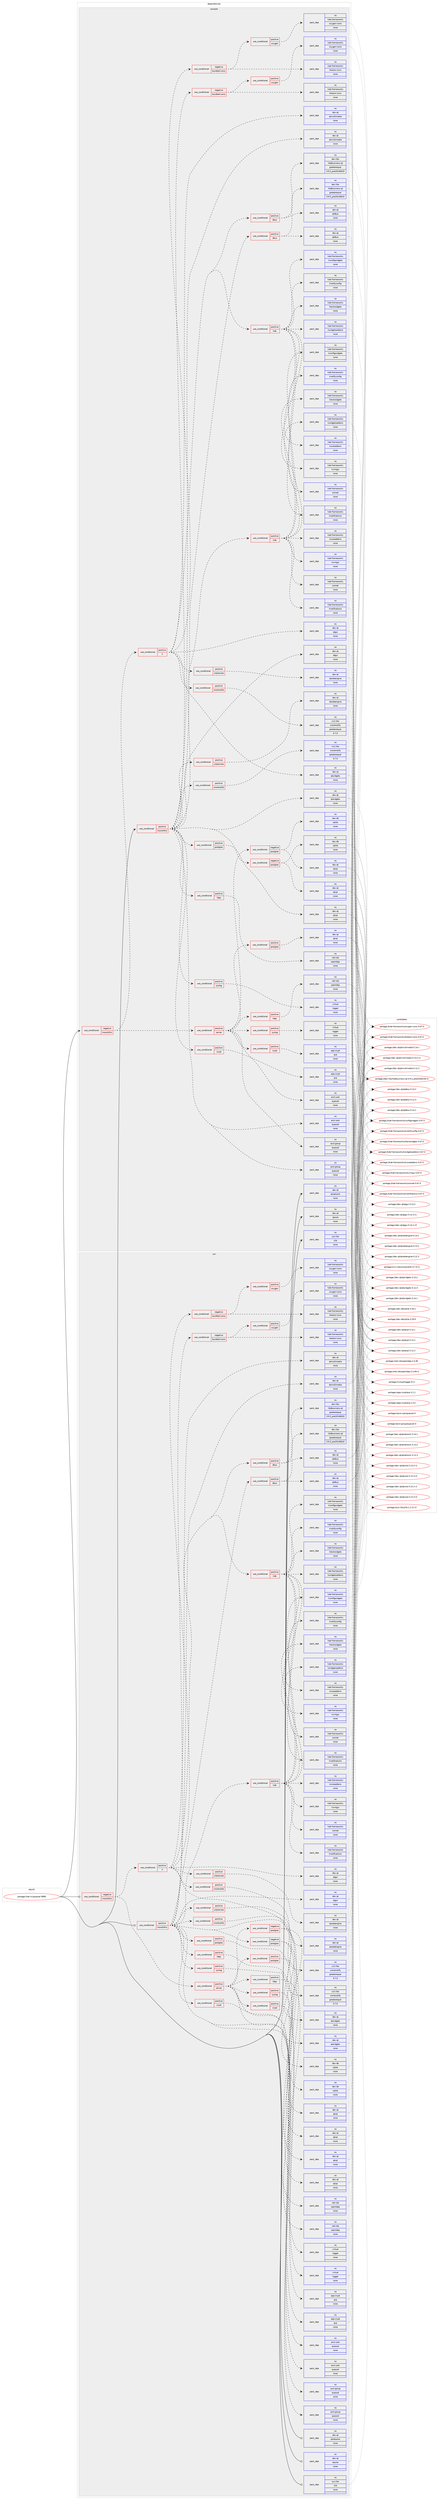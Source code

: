 digraph prolog {

# *************
# Graph options
# *************

newrank=true;
concentrate=true;
compound=true;
graph [rankdir=LR,fontname=Helvetica,fontsize=10,ranksep=1.5];#, ranksep=2.5, nodesep=0.2];
edge  [arrowhead=vee];
node  [fontname=Helvetica,fontsize=10];

# **********
# The ebuild
# **********

subgraph cluster_leftcol {
color=gray;
rank=same;
label=<<i>ebuild</i>>;
id [label="portage://net-irc/quassel-9999", color=red, width=4, href="../net-irc/quassel-9999.svg"];
}

# ****************
# The dependencies
# ****************

subgraph cluster_midcol {
color=gray;
label=<<i>dependencies</i>>;
subgraph cluster_compile {
fillcolor="#eeeeee";
style=filled;
label=<<i>compile</i>>;
subgraph cond12273 {
dependency61282 [label=<<TABLE BORDER="0" CELLBORDER="1" CELLSPACING="0" CELLPADDING="4"><TR><TD ROWSPAN="3" CELLPADDING="10">use_conditional</TD></TR><TR><TD>negative</TD></TR><TR><TD>monolithic</TD></TR></TABLE>>, shape=none, color=red];
subgraph cond12274 {
dependency61283 [label=<<TABLE BORDER="0" CELLBORDER="1" CELLSPACING="0" CELLPADDING="4"><TR><TD ROWSPAN="3" CELLPADDING="10">use_conditional</TD></TR><TR><TD>positive</TD></TR><TR><TD>server</TD></TR></TABLE>>, shape=none, color=red];
subgraph pack47805 {
dependency61284 [label=<<TABLE BORDER="0" CELLBORDER="1" CELLSPACING="0" CELLPADDING="4" WIDTH="220"><TR><TD ROWSPAN="6" CELLPADDING="30">pack_dep</TD></TR><TR><TD WIDTH="110">no</TD></TR><TR><TD>acct-group</TD></TR><TR><TD>quassel</TD></TR><TR><TD>none</TD></TR><TR><TD></TD></TR></TABLE>>, shape=none, color=blue];
}
dependency61283:e -> dependency61284:w [weight=20,style="dashed",arrowhead="vee"];
subgraph pack47806 {
dependency61285 [label=<<TABLE BORDER="0" CELLBORDER="1" CELLSPACING="0" CELLPADDING="4" WIDTH="220"><TR><TD ROWSPAN="6" CELLPADDING="30">pack_dep</TD></TR><TR><TD WIDTH="110">no</TD></TR><TR><TD>acct-user</TD></TR><TR><TD>quassel</TD></TR><TR><TD>none</TD></TR><TR><TD></TD></TR></TABLE>>, shape=none, color=blue];
}
dependency61283:e -> dependency61285:w [weight=20,style="dashed",arrowhead="vee"];
subgraph cond12275 {
dependency61286 [label=<<TABLE BORDER="0" CELLBORDER="1" CELLSPACING="0" CELLPADDING="4"><TR><TD ROWSPAN="3" CELLPADDING="10">use_conditional</TD></TR><TR><TD>positive</TD></TR><TR><TD>crypt</TD></TR></TABLE>>, shape=none, color=red];
subgraph pack47807 {
dependency61287 [label=<<TABLE BORDER="0" CELLBORDER="1" CELLSPACING="0" CELLPADDING="4" WIDTH="220"><TR><TD ROWSPAN="6" CELLPADDING="30">pack_dep</TD></TR><TR><TD WIDTH="110">no</TD></TR><TR><TD>app-crypt</TD></TR><TR><TD>qca</TD></TR><TR><TD>none</TD></TR><TR><TD></TD></TR></TABLE>>, shape=none, color=blue];
}
dependency61286:e -> dependency61287:w [weight=20,style="dashed",arrowhead="vee"];
}
dependency61283:e -> dependency61286:w [weight=20,style="dashed",arrowhead="vee"];
subgraph cond12276 {
dependency61288 [label=<<TABLE BORDER="0" CELLBORDER="1" CELLSPACING="0" CELLPADDING="4"><TR><TD ROWSPAN="3" CELLPADDING="10">use_conditional</TD></TR><TR><TD>positive</TD></TR><TR><TD>ldap</TD></TR></TABLE>>, shape=none, color=red];
subgraph pack47808 {
dependency61289 [label=<<TABLE BORDER="0" CELLBORDER="1" CELLSPACING="0" CELLPADDING="4" WIDTH="220"><TR><TD ROWSPAN="6" CELLPADDING="30">pack_dep</TD></TR><TR><TD WIDTH="110">no</TD></TR><TR><TD>net-nds</TD></TR><TR><TD>openldap</TD></TR><TR><TD>none</TD></TR><TR><TD></TD></TR></TABLE>>, shape=none, color=blue];
}
dependency61288:e -> dependency61289:w [weight=20,style="dashed",arrowhead="vee"];
}
dependency61283:e -> dependency61288:w [weight=20,style="dashed",arrowhead="vee"];
subgraph cond12277 {
dependency61290 [label=<<TABLE BORDER="0" CELLBORDER="1" CELLSPACING="0" CELLPADDING="4"><TR><TD ROWSPAN="3" CELLPADDING="10">use_conditional</TD></TR><TR><TD>positive</TD></TR><TR><TD>postgres</TD></TR></TABLE>>, shape=none, color=red];
subgraph pack47809 {
dependency61291 [label=<<TABLE BORDER="0" CELLBORDER="1" CELLSPACING="0" CELLPADDING="4" WIDTH="220"><TR><TD ROWSPAN="6" CELLPADDING="30">pack_dep</TD></TR><TR><TD WIDTH="110">no</TD></TR><TR><TD>dev-qt</TD></TR><TR><TD>qtsql</TD></TR><TR><TD>none</TD></TR><TR><TD></TD></TR></TABLE>>, shape=none, color=blue];
}
dependency61290:e -> dependency61291:w [weight=20,style="dashed",arrowhead="vee"];
}
dependency61283:e -> dependency61290:w [weight=20,style="dashed",arrowhead="vee"];
subgraph cond12278 {
dependency61292 [label=<<TABLE BORDER="0" CELLBORDER="1" CELLSPACING="0" CELLPADDING="4"><TR><TD ROWSPAN="3" CELLPADDING="10">use_conditional</TD></TR><TR><TD>negative</TD></TR><TR><TD>postgres</TD></TR></TABLE>>, shape=none, color=red];
subgraph pack47810 {
dependency61293 [label=<<TABLE BORDER="0" CELLBORDER="1" CELLSPACING="0" CELLPADDING="4" WIDTH="220"><TR><TD ROWSPAN="6" CELLPADDING="30">pack_dep</TD></TR><TR><TD WIDTH="110">no</TD></TR><TR><TD>dev-qt</TD></TR><TR><TD>qtsql</TD></TR><TR><TD>none</TD></TR><TR><TD></TD></TR></TABLE>>, shape=none, color=blue];
}
dependency61292:e -> dependency61293:w [weight=20,style="dashed",arrowhead="vee"];
subgraph pack47811 {
dependency61294 [label=<<TABLE BORDER="0" CELLBORDER="1" CELLSPACING="0" CELLPADDING="4" WIDTH="220"><TR><TD ROWSPAN="6" CELLPADDING="30">pack_dep</TD></TR><TR><TD WIDTH="110">no</TD></TR><TR><TD>dev-db</TD></TR><TR><TD>sqlite</TD></TR><TR><TD>none</TD></TR><TR><TD></TD></TR></TABLE>>, shape=none, color=blue];
}
dependency61292:e -> dependency61294:w [weight=20,style="dashed",arrowhead="vee"];
}
dependency61283:e -> dependency61292:w [weight=20,style="dashed",arrowhead="vee"];
subgraph cond12279 {
dependency61295 [label=<<TABLE BORDER="0" CELLBORDER="1" CELLSPACING="0" CELLPADDING="4"><TR><TD ROWSPAN="3" CELLPADDING="10">use_conditional</TD></TR><TR><TD>positive</TD></TR><TR><TD>syslog</TD></TR></TABLE>>, shape=none, color=red];
subgraph pack47812 {
dependency61296 [label=<<TABLE BORDER="0" CELLBORDER="1" CELLSPACING="0" CELLPADDING="4" WIDTH="220"><TR><TD ROWSPAN="6" CELLPADDING="30">pack_dep</TD></TR><TR><TD WIDTH="110">no</TD></TR><TR><TD>virtual</TD></TR><TR><TD>logger</TD></TR><TR><TD>none</TD></TR><TR><TD></TD></TR></TABLE>>, shape=none, color=blue];
}
dependency61295:e -> dependency61296:w [weight=20,style="dashed",arrowhead="vee"];
}
dependency61283:e -> dependency61295:w [weight=20,style="dashed",arrowhead="vee"];
}
dependency61282:e -> dependency61283:w [weight=20,style="dashed",arrowhead="vee"];
subgraph cond12280 {
dependency61297 [label=<<TABLE BORDER="0" CELLBORDER="1" CELLSPACING="0" CELLPADDING="4"><TR><TD ROWSPAN="3" CELLPADDING="10">use_conditional</TD></TR><TR><TD>positive</TD></TR><TR><TD>X</TD></TR></TABLE>>, shape=none, color=red];
subgraph pack47813 {
dependency61298 [label=<<TABLE BORDER="0" CELLBORDER="1" CELLSPACING="0" CELLPADDING="4" WIDTH="220"><TR><TD ROWSPAN="6" CELLPADDING="30">pack_dep</TD></TR><TR><TD WIDTH="110">no</TD></TR><TR><TD>dev-qt</TD></TR><TR><TD>qtgui</TD></TR><TR><TD>none</TD></TR><TR><TD></TD></TR></TABLE>>, shape=none, color=blue];
}
dependency61297:e -> dependency61298:w [weight=20,style="dashed",arrowhead="vee"];
subgraph pack47814 {
dependency61299 [label=<<TABLE BORDER="0" CELLBORDER="1" CELLSPACING="0" CELLPADDING="4" WIDTH="220"><TR><TD ROWSPAN="6" CELLPADDING="30">pack_dep</TD></TR><TR><TD WIDTH="110">no</TD></TR><TR><TD>dev-qt</TD></TR><TR><TD>qtmultimedia</TD></TR><TR><TD>none</TD></TR><TR><TD></TD></TR></TABLE>>, shape=none, color=blue];
}
dependency61297:e -> dependency61299:w [weight=20,style="dashed",arrowhead="vee"];
subgraph pack47815 {
dependency61300 [label=<<TABLE BORDER="0" CELLBORDER="1" CELLSPACING="0" CELLPADDING="4" WIDTH="220"><TR><TD ROWSPAN="6" CELLPADDING="30">pack_dep</TD></TR><TR><TD WIDTH="110">no</TD></TR><TR><TD>dev-qt</TD></TR><TR><TD>qtwidgets</TD></TR><TR><TD>none</TD></TR><TR><TD></TD></TR></TABLE>>, shape=none, color=blue];
}
dependency61297:e -> dependency61300:w [weight=20,style="dashed",arrowhead="vee"];
subgraph cond12281 {
dependency61301 [label=<<TABLE BORDER="0" CELLBORDER="1" CELLSPACING="0" CELLPADDING="4"><TR><TD ROWSPAN="3" CELLPADDING="10">use_conditional</TD></TR><TR><TD>negative</TD></TR><TR><TD>bundled-icons</TD></TR></TABLE>>, shape=none, color=red];
subgraph pack47816 {
dependency61302 [label=<<TABLE BORDER="0" CELLBORDER="1" CELLSPACING="0" CELLPADDING="4" WIDTH="220"><TR><TD ROWSPAN="6" CELLPADDING="30">pack_dep</TD></TR><TR><TD WIDTH="110">no</TD></TR><TR><TD>kde-frameworks</TD></TR><TR><TD>breeze-icons</TD></TR><TR><TD>none</TD></TR><TR><TD></TD></TR></TABLE>>, shape=none, color=blue];
}
dependency61301:e -> dependency61302:w [weight=20,style="dashed",arrowhead="vee"];
subgraph cond12282 {
dependency61303 [label=<<TABLE BORDER="0" CELLBORDER="1" CELLSPACING="0" CELLPADDING="4"><TR><TD ROWSPAN="3" CELLPADDING="10">use_conditional</TD></TR><TR><TD>positive</TD></TR><TR><TD>oxygen</TD></TR></TABLE>>, shape=none, color=red];
subgraph pack47817 {
dependency61304 [label=<<TABLE BORDER="0" CELLBORDER="1" CELLSPACING="0" CELLPADDING="4" WIDTH="220"><TR><TD ROWSPAN="6" CELLPADDING="30">pack_dep</TD></TR><TR><TD WIDTH="110">no</TD></TR><TR><TD>kde-frameworks</TD></TR><TR><TD>oxygen-icons</TD></TR><TR><TD>none</TD></TR><TR><TD></TD></TR></TABLE>>, shape=none, color=blue];
}
dependency61303:e -> dependency61304:w [weight=20,style="dashed",arrowhead="vee"];
}
dependency61301:e -> dependency61303:w [weight=20,style="dashed",arrowhead="vee"];
}
dependency61297:e -> dependency61301:w [weight=20,style="dashed",arrowhead="vee"];
subgraph cond12283 {
dependency61305 [label=<<TABLE BORDER="0" CELLBORDER="1" CELLSPACING="0" CELLPADDING="4"><TR><TD ROWSPAN="3" CELLPADDING="10">use_conditional</TD></TR><TR><TD>positive</TD></TR><TR><TD>dbus</TD></TR></TABLE>>, shape=none, color=red];
subgraph pack47818 {
dependency61306 [label=<<TABLE BORDER="0" CELLBORDER="1" CELLSPACING="0" CELLPADDING="4" WIDTH="220"><TR><TD ROWSPAN="6" CELLPADDING="30">pack_dep</TD></TR><TR><TD WIDTH="110">no</TD></TR><TR><TD>dev-libs</TD></TR><TR><TD>libdbusmenu-qt</TD></TR><TR><TD>greaterequal</TD></TR><TR><TD>0.9.3_pre20140619</TD></TR></TABLE>>, shape=none, color=blue];
}
dependency61305:e -> dependency61306:w [weight=20,style="dashed",arrowhead="vee"];
subgraph pack47819 {
dependency61307 [label=<<TABLE BORDER="0" CELLBORDER="1" CELLSPACING="0" CELLPADDING="4" WIDTH="220"><TR><TD ROWSPAN="6" CELLPADDING="30">pack_dep</TD></TR><TR><TD WIDTH="110">no</TD></TR><TR><TD>dev-qt</TD></TR><TR><TD>qtdbus</TD></TR><TR><TD>none</TD></TR><TR><TD></TD></TR></TABLE>>, shape=none, color=blue];
}
dependency61305:e -> dependency61307:w [weight=20,style="dashed",arrowhead="vee"];
}
dependency61297:e -> dependency61305:w [weight=20,style="dashed",arrowhead="vee"];
subgraph cond12284 {
dependency61308 [label=<<TABLE BORDER="0" CELLBORDER="1" CELLSPACING="0" CELLPADDING="4"><TR><TD ROWSPAN="3" CELLPADDING="10">use_conditional</TD></TR><TR><TD>positive</TD></TR><TR><TD>kde</TD></TR></TABLE>>, shape=none, color=red];
subgraph pack47820 {
dependency61309 [label=<<TABLE BORDER="0" CELLBORDER="1" CELLSPACING="0" CELLPADDING="4" WIDTH="220"><TR><TD ROWSPAN="6" CELLPADDING="30">pack_dep</TD></TR><TR><TD WIDTH="110">no</TD></TR><TR><TD>kde-frameworks</TD></TR><TR><TD>kconfigwidgets</TD></TR><TR><TD>none</TD></TR><TR><TD></TD></TR></TABLE>>, shape=none, color=blue];
}
dependency61308:e -> dependency61309:w [weight=20,style="dashed",arrowhead="vee"];
subgraph pack47821 {
dependency61310 [label=<<TABLE BORDER="0" CELLBORDER="1" CELLSPACING="0" CELLPADDING="4" WIDTH="220"><TR><TD ROWSPAN="6" CELLPADDING="30">pack_dep</TD></TR><TR><TD WIDTH="110">no</TD></TR><TR><TD>kde-frameworks</TD></TR><TR><TD>kcoreaddons</TD></TR><TR><TD>none</TD></TR><TR><TD></TD></TR></TABLE>>, shape=none, color=blue];
}
dependency61308:e -> dependency61310:w [weight=20,style="dashed",arrowhead="vee"];
subgraph pack47822 {
dependency61311 [label=<<TABLE BORDER="0" CELLBORDER="1" CELLSPACING="0" CELLPADDING="4" WIDTH="220"><TR><TD ROWSPAN="6" CELLPADDING="30">pack_dep</TD></TR><TR><TD WIDTH="110">no</TD></TR><TR><TD>kde-frameworks</TD></TR><TR><TD>knotifications</TD></TR><TR><TD>none</TD></TR><TR><TD></TD></TR></TABLE>>, shape=none, color=blue];
}
dependency61308:e -> dependency61311:w [weight=20,style="dashed",arrowhead="vee"];
subgraph pack47823 {
dependency61312 [label=<<TABLE BORDER="0" CELLBORDER="1" CELLSPACING="0" CELLPADDING="4" WIDTH="220"><TR><TD ROWSPAN="6" CELLPADDING="30">pack_dep</TD></TR><TR><TD WIDTH="110">no</TD></TR><TR><TD>kde-frameworks</TD></TR><TR><TD>knotifyconfig</TD></TR><TR><TD>none</TD></TR><TR><TD></TD></TR></TABLE>>, shape=none, color=blue];
}
dependency61308:e -> dependency61312:w [weight=20,style="dashed",arrowhead="vee"];
subgraph pack47824 {
dependency61313 [label=<<TABLE BORDER="0" CELLBORDER="1" CELLSPACING="0" CELLPADDING="4" WIDTH="220"><TR><TD ROWSPAN="6" CELLPADDING="30">pack_dep</TD></TR><TR><TD WIDTH="110">no</TD></TR><TR><TD>kde-frameworks</TD></TR><TR><TD>ktextwidgets</TD></TR><TR><TD>none</TD></TR><TR><TD></TD></TR></TABLE>>, shape=none, color=blue];
}
dependency61308:e -> dependency61313:w [weight=20,style="dashed",arrowhead="vee"];
subgraph pack47825 {
dependency61314 [label=<<TABLE BORDER="0" CELLBORDER="1" CELLSPACING="0" CELLPADDING="4" WIDTH="220"><TR><TD ROWSPAN="6" CELLPADDING="30">pack_dep</TD></TR><TR><TD WIDTH="110">no</TD></TR><TR><TD>kde-frameworks</TD></TR><TR><TD>kwidgetsaddons</TD></TR><TR><TD>none</TD></TR><TR><TD></TD></TR></TABLE>>, shape=none, color=blue];
}
dependency61308:e -> dependency61314:w [weight=20,style="dashed",arrowhead="vee"];
subgraph pack47826 {
dependency61315 [label=<<TABLE BORDER="0" CELLBORDER="1" CELLSPACING="0" CELLPADDING="4" WIDTH="220"><TR><TD ROWSPAN="6" CELLPADDING="30">pack_dep</TD></TR><TR><TD WIDTH="110">no</TD></TR><TR><TD>kde-frameworks</TD></TR><TR><TD>kxmlgui</TD></TR><TR><TD>none</TD></TR><TR><TD></TD></TR></TABLE>>, shape=none, color=blue];
}
dependency61308:e -> dependency61315:w [weight=20,style="dashed",arrowhead="vee"];
subgraph pack47827 {
dependency61316 [label=<<TABLE BORDER="0" CELLBORDER="1" CELLSPACING="0" CELLPADDING="4" WIDTH="220"><TR><TD ROWSPAN="6" CELLPADDING="30">pack_dep</TD></TR><TR><TD WIDTH="110">no</TD></TR><TR><TD>kde-frameworks</TD></TR><TR><TD>sonnet</TD></TR><TR><TD>none</TD></TR><TR><TD></TD></TR></TABLE>>, shape=none, color=blue];
}
dependency61308:e -> dependency61316:w [weight=20,style="dashed",arrowhead="vee"];
}
dependency61297:e -> dependency61308:w [weight=20,style="dashed",arrowhead="vee"];
subgraph cond12285 {
dependency61317 [label=<<TABLE BORDER="0" CELLBORDER="1" CELLSPACING="0" CELLPADDING="4"><TR><TD ROWSPAN="3" CELLPADDING="10">use_conditional</TD></TR><TR><TD>positive</TD></TR><TR><TD>snorenotify</TD></TR></TABLE>>, shape=none, color=red];
subgraph pack47828 {
dependency61318 [label=<<TABLE BORDER="0" CELLBORDER="1" CELLSPACING="0" CELLPADDING="4" WIDTH="220"><TR><TD ROWSPAN="6" CELLPADDING="30">pack_dep</TD></TR><TR><TD WIDTH="110">no</TD></TR><TR><TD>x11-libs</TD></TR><TR><TD>snorenotify</TD></TR><TR><TD>greaterequal</TD></TR><TR><TD>0.7.0</TD></TR></TABLE>>, shape=none, color=blue];
}
dependency61317:e -> dependency61318:w [weight=20,style="dashed",arrowhead="vee"];
}
dependency61297:e -> dependency61317:w [weight=20,style="dashed",arrowhead="vee"];
subgraph cond12286 {
dependency61319 [label=<<TABLE BORDER="0" CELLBORDER="1" CELLSPACING="0" CELLPADDING="4"><TR><TD ROWSPAN="3" CELLPADDING="10">use_conditional</TD></TR><TR><TD>positive</TD></TR><TR><TD>urlpreview</TD></TR></TABLE>>, shape=none, color=red];
subgraph pack47829 {
dependency61320 [label=<<TABLE BORDER="0" CELLBORDER="1" CELLSPACING="0" CELLPADDING="4" WIDTH="220"><TR><TD ROWSPAN="6" CELLPADDING="30">pack_dep</TD></TR><TR><TD WIDTH="110">no</TD></TR><TR><TD>dev-qt</TD></TR><TR><TD>qtwebengine</TD></TR><TR><TD>none</TD></TR><TR><TD></TD></TR></TABLE>>, shape=none, color=blue];
}
dependency61319:e -> dependency61320:w [weight=20,style="dashed",arrowhead="vee"];
}
dependency61297:e -> dependency61319:w [weight=20,style="dashed",arrowhead="vee"];
}
dependency61282:e -> dependency61297:w [weight=20,style="dashed",arrowhead="vee"];
}
id:e -> dependency61282:w [weight=20,style="solid",arrowhead="vee"];
subgraph cond12287 {
dependency61321 [label=<<TABLE BORDER="0" CELLBORDER="1" CELLSPACING="0" CELLPADDING="4"><TR><TD ROWSPAN="3" CELLPADDING="10">use_conditional</TD></TR><TR><TD>positive</TD></TR><TR><TD>monolithic</TD></TR></TABLE>>, shape=none, color=red];
subgraph pack47830 {
dependency61322 [label=<<TABLE BORDER="0" CELLBORDER="1" CELLSPACING="0" CELLPADDING="4" WIDTH="220"><TR><TD ROWSPAN="6" CELLPADDING="30">pack_dep</TD></TR><TR><TD WIDTH="110">no</TD></TR><TR><TD>acct-group</TD></TR><TR><TD>quassel</TD></TR><TR><TD>none</TD></TR><TR><TD></TD></TR></TABLE>>, shape=none, color=blue];
}
dependency61321:e -> dependency61322:w [weight=20,style="dashed",arrowhead="vee"];
subgraph pack47831 {
dependency61323 [label=<<TABLE BORDER="0" CELLBORDER="1" CELLSPACING="0" CELLPADDING="4" WIDTH="220"><TR><TD ROWSPAN="6" CELLPADDING="30">pack_dep</TD></TR><TR><TD WIDTH="110">no</TD></TR><TR><TD>acct-user</TD></TR><TR><TD>quassel</TD></TR><TR><TD>none</TD></TR><TR><TD></TD></TR></TABLE>>, shape=none, color=blue];
}
dependency61321:e -> dependency61323:w [weight=20,style="dashed",arrowhead="vee"];
subgraph cond12288 {
dependency61324 [label=<<TABLE BORDER="0" CELLBORDER="1" CELLSPACING="0" CELLPADDING="4"><TR><TD ROWSPAN="3" CELLPADDING="10">use_conditional</TD></TR><TR><TD>positive</TD></TR><TR><TD>crypt</TD></TR></TABLE>>, shape=none, color=red];
subgraph pack47832 {
dependency61325 [label=<<TABLE BORDER="0" CELLBORDER="1" CELLSPACING="0" CELLPADDING="4" WIDTH="220"><TR><TD ROWSPAN="6" CELLPADDING="30">pack_dep</TD></TR><TR><TD WIDTH="110">no</TD></TR><TR><TD>app-crypt</TD></TR><TR><TD>qca</TD></TR><TR><TD>none</TD></TR><TR><TD></TD></TR></TABLE>>, shape=none, color=blue];
}
dependency61324:e -> dependency61325:w [weight=20,style="dashed",arrowhead="vee"];
}
dependency61321:e -> dependency61324:w [weight=20,style="dashed",arrowhead="vee"];
subgraph cond12289 {
dependency61326 [label=<<TABLE BORDER="0" CELLBORDER="1" CELLSPACING="0" CELLPADDING="4"><TR><TD ROWSPAN="3" CELLPADDING="10">use_conditional</TD></TR><TR><TD>positive</TD></TR><TR><TD>ldap</TD></TR></TABLE>>, shape=none, color=red];
subgraph pack47833 {
dependency61327 [label=<<TABLE BORDER="0" CELLBORDER="1" CELLSPACING="0" CELLPADDING="4" WIDTH="220"><TR><TD ROWSPAN="6" CELLPADDING="30">pack_dep</TD></TR><TR><TD WIDTH="110">no</TD></TR><TR><TD>net-nds</TD></TR><TR><TD>openldap</TD></TR><TR><TD>none</TD></TR><TR><TD></TD></TR></TABLE>>, shape=none, color=blue];
}
dependency61326:e -> dependency61327:w [weight=20,style="dashed",arrowhead="vee"];
}
dependency61321:e -> dependency61326:w [weight=20,style="dashed",arrowhead="vee"];
subgraph cond12290 {
dependency61328 [label=<<TABLE BORDER="0" CELLBORDER="1" CELLSPACING="0" CELLPADDING="4"><TR><TD ROWSPAN="3" CELLPADDING="10">use_conditional</TD></TR><TR><TD>positive</TD></TR><TR><TD>postgres</TD></TR></TABLE>>, shape=none, color=red];
subgraph pack47834 {
dependency61329 [label=<<TABLE BORDER="0" CELLBORDER="1" CELLSPACING="0" CELLPADDING="4" WIDTH="220"><TR><TD ROWSPAN="6" CELLPADDING="30">pack_dep</TD></TR><TR><TD WIDTH="110">no</TD></TR><TR><TD>dev-qt</TD></TR><TR><TD>qtsql</TD></TR><TR><TD>none</TD></TR><TR><TD></TD></TR></TABLE>>, shape=none, color=blue];
}
dependency61328:e -> dependency61329:w [weight=20,style="dashed",arrowhead="vee"];
}
dependency61321:e -> dependency61328:w [weight=20,style="dashed",arrowhead="vee"];
subgraph cond12291 {
dependency61330 [label=<<TABLE BORDER="0" CELLBORDER="1" CELLSPACING="0" CELLPADDING="4"><TR><TD ROWSPAN="3" CELLPADDING="10">use_conditional</TD></TR><TR><TD>negative</TD></TR><TR><TD>postgres</TD></TR></TABLE>>, shape=none, color=red];
subgraph pack47835 {
dependency61331 [label=<<TABLE BORDER="0" CELLBORDER="1" CELLSPACING="0" CELLPADDING="4" WIDTH="220"><TR><TD ROWSPAN="6" CELLPADDING="30">pack_dep</TD></TR><TR><TD WIDTH="110">no</TD></TR><TR><TD>dev-qt</TD></TR><TR><TD>qtsql</TD></TR><TR><TD>none</TD></TR><TR><TD></TD></TR></TABLE>>, shape=none, color=blue];
}
dependency61330:e -> dependency61331:w [weight=20,style="dashed",arrowhead="vee"];
subgraph pack47836 {
dependency61332 [label=<<TABLE BORDER="0" CELLBORDER="1" CELLSPACING="0" CELLPADDING="4" WIDTH="220"><TR><TD ROWSPAN="6" CELLPADDING="30">pack_dep</TD></TR><TR><TD WIDTH="110">no</TD></TR><TR><TD>dev-db</TD></TR><TR><TD>sqlite</TD></TR><TR><TD>none</TD></TR><TR><TD></TD></TR></TABLE>>, shape=none, color=blue];
}
dependency61330:e -> dependency61332:w [weight=20,style="dashed",arrowhead="vee"];
}
dependency61321:e -> dependency61330:w [weight=20,style="dashed",arrowhead="vee"];
subgraph cond12292 {
dependency61333 [label=<<TABLE BORDER="0" CELLBORDER="1" CELLSPACING="0" CELLPADDING="4"><TR><TD ROWSPAN="3" CELLPADDING="10">use_conditional</TD></TR><TR><TD>positive</TD></TR><TR><TD>syslog</TD></TR></TABLE>>, shape=none, color=red];
subgraph pack47837 {
dependency61334 [label=<<TABLE BORDER="0" CELLBORDER="1" CELLSPACING="0" CELLPADDING="4" WIDTH="220"><TR><TD ROWSPAN="6" CELLPADDING="30">pack_dep</TD></TR><TR><TD WIDTH="110">no</TD></TR><TR><TD>virtual</TD></TR><TR><TD>logger</TD></TR><TR><TD>none</TD></TR><TR><TD></TD></TR></TABLE>>, shape=none, color=blue];
}
dependency61333:e -> dependency61334:w [weight=20,style="dashed",arrowhead="vee"];
}
dependency61321:e -> dependency61333:w [weight=20,style="dashed",arrowhead="vee"];
subgraph pack47838 {
dependency61335 [label=<<TABLE BORDER="0" CELLBORDER="1" CELLSPACING="0" CELLPADDING="4" WIDTH="220"><TR><TD ROWSPAN="6" CELLPADDING="30">pack_dep</TD></TR><TR><TD WIDTH="110">no</TD></TR><TR><TD>dev-qt</TD></TR><TR><TD>qtgui</TD></TR><TR><TD>none</TD></TR><TR><TD></TD></TR></TABLE>>, shape=none, color=blue];
}
dependency61321:e -> dependency61335:w [weight=20,style="dashed",arrowhead="vee"];
subgraph pack47839 {
dependency61336 [label=<<TABLE BORDER="0" CELLBORDER="1" CELLSPACING="0" CELLPADDING="4" WIDTH="220"><TR><TD ROWSPAN="6" CELLPADDING="30">pack_dep</TD></TR><TR><TD WIDTH="110">no</TD></TR><TR><TD>dev-qt</TD></TR><TR><TD>qtmultimedia</TD></TR><TR><TD>none</TD></TR><TR><TD></TD></TR></TABLE>>, shape=none, color=blue];
}
dependency61321:e -> dependency61336:w [weight=20,style="dashed",arrowhead="vee"];
subgraph pack47840 {
dependency61337 [label=<<TABLE BORDER="0" CELLBORDER="1" CELLSPACING="0" CELLPADDING="4" WIDTH="220"><TR><TD ROWSPAN="6" CELLPADDING="30">pack_dep</TD></TR><TR><TD WIDTH="110">no</TD></TR><TR><TD>dev-qt</TD></TR><TR><TD>qtwidgets</TD></TR><TR><TD>none</TD></TR><TR><TD></TD></TR></TABLE>>, shape=none, color=blue];
}
dependency61321:e -> dependency61337:w [weight=20,style="dashed",arrowhead="vee"];
subgraph cond12293 {
dependency61338 [label=<<TABLE BORDER="0" CELLBORDER="1" CELLSPACING="0" CELLPADDING="4"><TR><TD ROWSPAN="3" CELLPADDING="10">use_conditional</TD></TR><TR><TD>negative</TD></TR><TR><TD>bundled-icons</TD></TR></TABLE>>, shape=none, color=red];
subgraph pack47841 {
dependency61339 [label=<<TABLE BORDER="0" CELLBORDER="1" CELLSPACING="0" CELLPADDING="4" WIDTH="220"><TR><TD ROWSPAN="6" CELLPADDING="30">pack_dep</TD></TR><TR><TD WIDTH="110">no</TD></TR><TR><TD>kde-frameworks</TD></TR><TR><TD>breeze-icons</TD></TR><TR><TD>none</TD></TR><TR><TD></TD></TR></TABLE>>, shape=none, color=blue];
}
dependency61338:e -> dependency61339:w [weight=20,style="dashed",arrowhead="vee"];
subgraph cond12294 {
dependency61340 [label=<<TABLE BORDER="0" CELLBORDER="1" CELLSPACING="0" CELLPADDING="4"><TR><TD ROWSPAN="3" CELLPADDING="10">use_conditional</TD></TR><TR><TD>positive</TD></TR><TR><TD>oxygen</TD></TR></TABLE>>, shape=none, color=red];
subgraph pack47842 {
dependency61341 [label=<<TABLE BORDER="0" CELLBORDER="1" CELLSPACING="0" CELLPADDING="4" WIDTH="220"><TR><TD ROWSPAN="6" CELLPADDING="30">pack_dep</TD></TR><TR><TD WIDTH="110">no</TD></TR><TR><TD>kde-frameworks</TD></TR><TR><TD>oxygen-icons</TD></TR><TR><TD>none</TD></TR><TR><TD></TD></TR></TABLE>>, shape=none, color=blue];
}
dependency61340:e -> dependency61341:w [weight=20,style="dashed",arrowhead="vee"];
}
dependency61338:e -> dependency61340:w [weight=20,style="dashed",arrowhead="vee"];
}
dependency61321:e -> dependency61338:w [weight=20,style="dashed",arrowhead="vee"];
subgraph cond12295 {
dependency61342 [label=<<TABLE BORDER="0" CELLBORDER="1" CELLSPACING="0" CELLPADDING="4"><TR><TD ROWSPAN="3" CELLPADDING="10">use_conditional</TD></TR><TR><TD>positive</TD></TR><TR><TD>dbus</TD></TR></TABLE>>, shape=none, color=red];
subgraph pack47843 {
dependency61343 [label=<<TABLE BORDER="0" CELLBORDER="1" CELLSPACING="0" CELLPADDING="4" WIDTH="220"><TR><TD ROWSPAN="6" CELLPADDING="30">pack_dep</TD></TR><TR><TD WIDTH="110">no</TD></TR><TR><TD>dev-libs</TD></TR><TR><TD>libdbusmenu-qt</TD></TR><TR><TD>greaterequal</TD></TR><TR><TD>0.9.3_pre20140619</TD></TR></TABLE>>, shape=none, color=blue];
}
dependency61342:e -> dependency61343:w [weight=20,style="dashed",arrowhead="vee"];
subgraph pack47844 {
dependency61344 [label=<<TABLE BORDER="0" CELLBORDER="1" CELLSPACING="0" CELLPADDING="4" WIDTH="220"><TR><TD ROWSPAN="6" CELLPADDING="30">pack_dep</TD></TR><TR><TD WIDTH="110">no</TD></TR><TR><TD>dev-qt</TD></TR><TR><TD>qtdbus</TD></TR><TR><TD>none</TD></TR><TR><TD></TD></TR></TABLE>>, shape=none, color=blue];
}
dependency61342:e -> dependency61344:w [weight=20,style="dashed",arrowhead="vee"];
}
dependency61321:e -> dependency61342:w [weight=20,style="dashed",arrowhead="vee"];
subgraph cond12296 {
dependency61345 [label=<<TABLE BORDER="0" CELLBORDER="1" CELLSPACING="0" CELLPADDING="4"><TR><TD ROWSPAN="3" CELLPADDING="10">use_conditional</TD></TR><TR><TD>positive</TD></TR><TR><TD>kde</TD></TR></TABLE>>, shape=none, color=red];
subgraph pack47845 {
dependency61346 [label=<<TABLE BORDER="0" CELLBORDER="1" CELLSPACING="0" CELLPADDING="4" WIDTH="220"><TR><TD ROWSPAN="6" CELLPADDING="30">pack_dep</TD></TR><TR><TD WIDTH="110">no</TD></TR><TR><TD>kde-frameworks</TD></TR><TR><TD>kconfigwidgets</TD></TR><TR><TD>none</TD></TR><TR><TD></TD></TR></TABLE>>, shape=none, color=blue];
}
dependency61345:e -> dependency61346:w [weight=20,style="dashed",arrowhead="vee"];
subgraph pack47846 {
dependency61347 [label=<<TABLE BORDER="0" CELLBORDER="1" CELLSPACING="0" CELLPADDING="4" WIDTH="220"><TR><TD ROWSPAN="6" CELLPADDING="30">pack_dep</TD></TR><TR><TD WIDTH="110">no</TD></TR><TR><TD>kde-frameworks</TD></TR><TR><TD>kcoreaddons</TD></TR><TR><TD>none</TD></TR><TR><TD></TD></TR></TABLE>>, shape=none, color=blue];
}
dependency61345:e -> dependency61347:w [weight=20,style="dashed",arrowhead="vee"];
subgraph pack47847 {
dependency61348 [label=<<TABLE BORDER="0" CELLBORDER="1" CELLSPACING="0" CELLPADDING="4" WIDTH="220"><TR><TD ROWSPAN="6" CELLPADDING="30">pack_dep</TD></TR><TR><TD WIDTH="110">no</TD></TR><TR><TD>kde-frameworks</TD></TR><TR><TD>knotifications</TD></TR><TR><TD>none</TD></TR><TR><TD></TD></TR></TABLE>>, shape=none, color=blue];
}
dependency61345:e -> dependency61348:w [weight=20,style="dashed",arrowhead="vee"];
subgraph pack47848 {
dependency61349 [label=<<TABLE BORDER="0" CELLBORDER="1" CELLSPACING="0" CELLPADDING="4" WIDTH="220"><TR><TD ROWSPAN="6" CELLPADDING="30">pack_dep</TD></TR><TR><TD WIDTH="110">no</TD></TR><TR><TD>kde-frameworks</TD></TR><TR><TD>knotifyconfig</TD></TR><TR><TD>none</TD></TR><TR><TD></TD></TR></TABLE>>, shape=none, color=blue];
}
dependency61345:e -> dependency61349:w [weight=20,style="dashed",arrowhead="vee"];
subgraph pack47849 {
dependency61350 [label=<<TABLE BORDER="0" CELLBORDER="1" CELLSPACING="0" CELLPADDING="4" WIDTH="220"><TR><TD ROWSPAN="6" CELLPADDING="30">pack_dep</TD></TR><TR><TD WIDTH="110">no</TD></TR><TR><TD>kde-frameworks</TD></TR><TR><TD>ktextwidgets</TD></TR><TR><TD>none</TD></TR><TR><TD></TD></TR></TABLE>>, shape=none, color=blue];
}
dependency61345:e -> dependency61350:w [weight=20,style="dashed",arrowhead="vee"];
subgraph pack47850 {
dependency61351 [label=<<TABLE BORDER="0" CELLBORDER="1" CELLSPACING="0" CELLPADDING="4" WIDTH="220"><TR><TD ROWSPAN="6" CELLPADDING="30">pack_dep</TD></TR><TR><TD WIDTH="110">no</TD></TR><TR><TD>kde-frameworks</TD></TR><TR><TD>kwidgetsaddons</TD></TR><TR><TD>none</TD></TR><TR><TD></TD></TR></TABLE>>, shape=none, color=blue];
}
dependency61345:e -> dependency61351:w [weight=20,style="dashed",arrowhead="vee"];
subgraph pack47851 {
dependency61352 [label=<<TABLE BORDER="0" CELLBORDER="1" CELLSPACING="0" CELLPADDING="4" WIDTH="220"><TR><TD ROWSPAN="6" CELLPADDING="30">pack_dep</TD></TR><TR><TD WIDTH="110">no</TD></TR><TR><TD>kde-frameworks</TD></TR><TR><TD>kxmlgui</TD></TR><TR><TD>none</TD></TR><TR><TD></TD></TR></TABLE>>, shape=none, color=blue];
}
dependency61345:e -> dependency61352:w [weight=20,style="dashed",arrowhead="vee"];
subgraph pack47852 {
dependency61353 [label=<<TABLE BORDER="0" CELLBORDER="1" CELLSPACING="0" CELLPADDING="4" WIDTH="220"><TR><TD ROWSPAN="6" CELLPADDING="30">pack_dep</TD></TR><TR><TD WIDTH="110">no</TD></TR><TR><TD>kde-frameworks</TD></TR><TR><TD>sonnet</TD></TR><TR><TD>none</TD></TR><TR><TD></TD></TR></TABLE>>, shape=none, color=blue];
}
dependency61345:e -> dependency61353:w [weight=20,style="dashed",arrowhead="vee"];
}
dependency61321:e -> dependency61345:w [weight=20,style="dashed",arrowhead="vee"];
subgraph cond12297 {
dependency61354 [label=<<TABLE BORDER="0" CELLBORDER="1" CELLSPACING="0" CELLPADDING="4"><TR><TD ROWSPAN="3" CELLPADDING="10">use_conditional</TD></TR><TR><TD>positive</TD></TR><TR><TD>snorenotify</TD></TR></TABLE>>, shape=none, color=red];
subgraph pack47853 {
dependency61355 [label=<<TABLE BORDER="0" CELLBORDER="1" CELLSPACING="0" CELLPADDING="4" WIDTH="220"><TR><TD ROWSPAN="6" CELLPADDING="30">pack_dep</TD></TR><TR><TD WIDTH="110">no</TD></TR><TR><TD>x11-libs</TD></TR><TR><TD>snorenotify</TD></TR><TR><TD>greaterequal</TD></TR><TR><TD>0.7.0</TD></TR></TABLE>>, shape=none, color=blue];
}
dependency61354:e -> dependency61355:w [weight=20,style="dashed",arrowhead="vee"];
}
dependency61321:e -> dependency61354:w [weight=20,style="dashed",arrowhead="vee"];
subgraph cond12298 {
dependency61356 [label=<<TABLE BORDER="0" CELLBORDER="1" CELLSPACING="0" CELLPADDING="4"><TR><TD ROWSPAN="3" CELLPADDING="10">use_conditional</TD></TR><TR><TD>positive</TD></TR><TR><TD>urlpreview</TD></TR></TABLE>>, shape=none, color=red];
subgraph pack47854 {
dependency61357 [label=<<TABLE BORDER="0" CELLBORDER="1" CELLSPACING="0" CELLPADDING="4" WIDTH="220"><TR><TD ROWSPAN="6" CELLPADDING="30">pack_dep</TD></TR><TR><TD WIDTH="110">no</TD></TR><TR><TD>dev-qt</TD></TR><TR><TD>qtwebengine</TD></TR><TR><TD>none</TD></TR><TR><TD></TD></TR></TABLE>>, shape=none, color=blue];
}
dependency61356:e -> dependency61357:w [weight=20,style="dashed",arrowhead="vee"];
}
dependency61321:e -> dependency61356:w [weight=20,style="dashed",arrowhead="vee"];
}
id:e -> dependency61321:w [weight=20,style="solid",arrowhead="vee"];
subgraph pack47855 {
dependency61358 [label=<<TABLE BORDER="0" CELLBORDER="1" CELLSPACING="0" CELLPADDING="4" WIDTH="220"><TR><TD ROWSPAN="6" CELLPADDING="30">pack_dep</TD></TR><TR><TD WIDTH="110">no</TD></TR><TR><TD>dev-qt</TD></TR><TR><TD>qtcore</TD></TR><TR><TD>none</TD></TR><TR><TD></TD></TR></TABLE>>, shape=none, color=blue];
}
id:e -> dependency61358:w [weight=20,style="solid",arrowhead="vee"];
subgraph pack47856 {
dependency61359 [label=<<TABLE BORDER="0" CELLBORDER="1" CELLSPACING="0" CELLPADDING="4" WIDTH="220"><TR><TD ROWSPAN="6" CELLPADDING="30">pack_dep</TD></TR><TR><TD WIDTH="110">no</TD></TR><TR><TD>dev-qt</TD></TR><TR><TD>qtnetwork</TD></TR><TR><TD>none</TD></TR><TR><TD></TD></TR></TABLE>>, shape=none, color=blue];
}
id:e -> dependency61359:w [weight=20,style="solid",arrowhead="vee"];
subgraph pack47857 {
dependency61360 [label=<<TABLE BORDER="0" CELLBORDER="1" CELLSPACING="0" CELLPADDING="4" WIDTH="220"><TR><TD ROWSPAN="6" CELLPADDING="30">pack_dep</TD></TR><TR><TD WIDTH="110">no</TD></TR><TR><TD>sys-libs</TD></TR><TR><TD>zlib</TD></TR><TR><TD>none</TD></TR><TR><TD></TD></TR></TABLE>>, shape=none, color=blue];
}
id:e -> dependency61360:w [weight=20,style="solid",arrowhead="vee"];
}
subgraph cluster_compileandrun {
fillcolor="#eeeeee";
style=filled;
label=<<i>compile and run</i>>;
}
subgraph cluster_run {
fillcolor="#eeeeee";
style=filled;
label=<<i>run</i>>;
subgraph cond12299 {
dependency61361 [label=<<TABLE BORDER="0" CELLBORDER="1" CELLSPACING="0" CELLPADDING="4"><TR><TD ROWSPAN="3" CELLPADDING="10">use_conditional</TD></TR><TR><TD>negative</TD></TR><TR><TD>monolithic</TD></TR></TABLE>>, shape=none, color=red];
subgraph cond12300 {
dependency61362 [label=<<TABLE BORDER="0" CELLBORDER="1" CELLSPACING="0" CELLPADDING="4"><TR><TD ROWSPAN="3" CELLPADDING="10">use_conditional</TD></TR><TR><TD>positive</TD></TR><TR><TD>server</TD></TR></TABLE>>, shape=none, color=red];
subgraph pack47858 {
dependency61363 [label=<<TABLE BORDER="0" CELLBORDER="1" CELLSPACING="0" CELLPADDING="4" WIDTH="220"><TR><TD ROWSPAN="6" CELLPADDING="30">pack_dep</TD></TR><TR><TD WIDTH="110">no</TD></TR><TR><TD>acct-group</TD></TR><TR><TD>quassel</TD></TR><TR><TD>none</TD></TR><TR><TD></TD></TR></TABLE>>, shape=none, color=blue];
}
dependency61362:e -> dependency61363:w [weight=20,style="dashed",arrowhead="vee"];
subgraph pack47859 {
dependency61364 [label=<<TABLE BORDER="0" CELLBORDER="1" CELLSPACING="0" CELLPADDING="4" WIDTH="220"><TR><TD ROWSPAN="6" CELLPADDING="30">pack_dep</TD></TR><TR><TD WIDTH="110">no</TD></TR><TR><TD>acct-user</TD></TR><TR><TD>quassel</TD></TR><TR><TD>none</TD></TR><TR><TD></TD></TR></TABLE>>, shape=none, color=blue];
}
dependency61362:e -> dependency61364:w [weight=20,style="dashed",arrowhead="vee"];
subgraph cond12301 {
dependency61365 [label=<<TABLE BORDER="0" CELLBORDER="1" CELLSPACING="0" CELLPADDING="4"><TR><TD ROWSPAN="3" CELLPADDING="10">use_conditional</TD></TR><TR><TD>positive</TD></TR><TR><TD>crypt</TD></TR></TABLE>>, shape=none, color=red];
subgraph pack47860 {
dependency61366 [label=<<TABLE BORDER="0" CELLBORDER="1" CELLSPACING="0" CELLPADDING="4" WIDTH="220"><TR><TD ROWSPAN="6" CELLPADDING="30">pack_dep</TD></TR><TR><TD WIDTH="110">no</TD></TR><TR><TD>app-crypt</TD></TR><TR><TD>qca</TD></TR><TR><TD>none</TD></TR><TR><TD></TD></TR></TABLE>>, shape=none, color=blue];
}
dependency61365:e -> dependency61366:w [weight=20,style="dashed",arrowhead="vee"];
}
dependency61362:e -> dependency61365:w [weight=20,style="dashed",arrowhead="vee"];
subgraph cond12302 {
dependency61367 [label=<<TABLE BORDER="0" CELLBORDER="1" CELLSPACING="0" CELLPADDING="4"><TR><TD ROWSPAN="3" CELLPADDING="10">use_conditional</TD></TR><TR><TD>positive</TD></TR><TR><TD>ldap</TD></TR></TABLE>>, shape=none, color=red];
subgraph pack47861 {
dependency61368 [label=<<TABLE BORDER="0" CELLBORDER="1" CELLSPACING="0" CELLPADDING="4" WIDTH="220"><TR><TD ROWSPAN="6" CELLPADDING="30">pack_dep</TD></TR><TR><TD WIDTH="110">no</TD></TR><TR><TD>net-nds</TD></TR><TR><TD>openldap</TD></TR><TR><TD>none</TD></TR><TR><TD></TD></TR></TABLE>>, shape=none, color=blue];
}
dependency61367:e -> dependency61368:w [weight=20,style="dashed",arrowhead="vee"];
}
dependency61362:e -> dependency61367:w [weight=20,style="dashed",arrowhead="vee"];
subgraph cond12303 {
dependency61369 [label=<<TABLE BORDER="0" CELLBORDER="1" CELLSPACING="0" CELLPADDING="4"><TR><TD ROWSPAN="3" CELLPADDING="10">use_conditional</TD></TR><TR><TD>positive</TD></TR><TR><TD>postgres</TD></TR></TABLE>>, shape=none, color=red];
subgraph pack47862 {
dependency61370 [label=<<TABLE BORDER="0" CELLBORDER="1" CELLSPACING="0" CELLPADDING="4" WIDTH="220"><TR><TD ROWSPAN="6" CELLPADDING="30">pack_dep</TD></TR><TR><TD WIDTH="110">no</TD></TR><TR><TD>dev-qt</TD></TR><TR><TD>qtsql</TD></TR><TR><TD>none</TD></TR><TR><TD></TD></TR></TABLE>>, shape=none, color=blue];
}
dependency61369:e -> dependency61370:w [weight=20,style="dashed",arrowhead="vee"];
}
dependency61362:e -> dependency61369:w [weight=20,style="dashed",arrowhead="vee"];
subgraph cond12304 {
dependency61371 [label=<<TABLE BORDER="0" CELLBORDER="1" CELLSPACING="0" CELLPADDING="4"><TR><TD ROWSPAN="3" CELLPADDING="10">use_conditional</TD></TR><TR><TD>negative</TD></TR><TR><TD>postgres</TD></TR></TABLE>>, shape=none, color=red];
subgraph pack47863 {
dependency61372 [label=<<TABLE BORDER="0" CELLBORDER="1" CELLSPACING="0" CELLPADDING="4" WIDTH="220"><TR><TD ROWSPAN="6" CELLPADDING="30">pack_dep</TD></TR><TR><TD WIDTH="110">no</TD></TR><TR><TD>dev-qt</TD></TR><TR><TD>qtsql</TD></TR><TR><TD>none</TD></TR><TR><TD></TD></TR></TABLE>>, shape=none, color=blue];
}
dependency61371:e -> dependency61372:w [weight=20,style="dashed",arrowhead="vee"];
subgraph pack47864 {
dependency61373 [label=<<TABLE BORDER="0" CELLBORDER="1" CELLSPACING="0" CELLPADDING="4" WIDTH="220"><TR><TD ROWSPAN="6" CELLPADDING="30">pack_dep</TD></TR><TR><TD WIDTH="110">no</TD></TR><TR><TD>dev-db</TD></TR><TR><TD>sqlite</TD></TR><TR><TD>none</TD></TR><TR><TD></TD></TR></TABLE>>, shape=none, color=blue];
}
dependency61371:e -> dependency61373:w [weight=20,style="dashed",arrowhead="vee"];
}
dependency61362:e -> dependency61371:w [weight=20,style="dashed",arrowhead="vee"];
subgraph cond12305 {
dependency61374 [label=<<TABLE BORDER="0" CELLBORDER="1" CELLSPACING="0" CELLPADDING="4"><TR><TD ROWSPAN="3" CELLPADDING="10">use_conditional</TD></TR><TR><TD>positive</TD></TR><TR><TD>syslog</TD></TR></TABLE>>, shape=none, color=red];
subgraph pack47865 {
dependency61375 [label=<<TABLE BORDER="0" CELLBORDER="1" CELLSPACING="0" CELLPADDING="4" WIDTH="220"><TR><TD ROWSPAN="6" CELLPADDING="30">pack_dep</TD></TR><TR><TD WIDTH="110">no</TD></TR><TR><TD>virtual</TD></TR><TR><TD>logger</TD></TR><TR><TD>none</TD></TR><TR><TD></TD></TR></TABLE>>, shape=none, color=blue];
}
dependency61374:e -> dependency61375:w [weight=20,style="dashed",arrowhead="vee"];
}
dependency61362:e -> dependency61374:w [weight=20,style="dashed",arrowhead="vee"];
}
dependency61361:e -> dependency61362:w [weight=20,style="dashed",arrowhead="vee"];
subgraph cond12306 {
dependency61376 [label=<<TABLE BORDER="0" CELLBORDER="1" CELLSPACING="0" CELLPADDING="4"><TR><TD ROWSPAN="3" CELLPADDING="10">use_conditional</TD></TR><TR><TD>positive</TD></TR><TR><TD>X</TD></TR></TABLE>>, shape=none, color=red];
subgraph pack47866 {
dependency61377 [label=<<TABLE BORDER="0" CELLBORDER="1" CELLSPACING="0" CELLPADDING="4" WIDTH="220"><TR><TD ROWSPAN="6" CELLPADDING="30">pack_dep</TD></TR><TR><TD WIDTH="110">no</TD></TR><TR><TD>dev-qt</TD></TR><TR><TD>qtgui</TD></TR><TR><TD>none</TD></TR><TR><TD></TD></TR></TABLE>>, shape=none, color=blue];
}
dependency61376:e -> dependency61377:w [weight=20,style="dashed",arrowhead="vee"];
subgraph pack47867 {
dependency61378 [label=<<TABLE BORDER="0" CELLBORDER="1" CELLSPACING="0" CELLPADDING="4" WIDTH="220"><TR><TD ROWSPAN="6" CELLPADDING="30">pack_dep</TD></TR><TR><TD WIDTH="110">no</TD></TR><TR><TD>dev-qt</TD></TR><TR><TD>qtmultimedia</TD></TR><TR><TD>none</TD></TR><TR><TD></TD></TR></TABLE>>, shape=none, color=blue];
}
dependency61376:e -> dependency61378:w [weight=20,style="dashed",arrowhead="vee"];
subgraph pack47868 {
dependency61379 [label=<<TABLE BORDER="0" CELLBORDER="1" CELLSPACING="0" CELLPADDING="4" WIDTH="220"><TR><TD ROWSPAN="6" CELLPADDING="30">pack_dep</TD></TR><TR><TD WIDTH="110">no</TD></TR><TR><TD>dev-qt</TD></TR><TR><TD>qtwidgets</TD></TR><TR><TD>none</TD></TR><TR><TD></TD></TR></TABLE>>, shape=none, color=blue];
}
dependency61376:e -> dependency61379:w [weight=20,style="dashed",arrowhead="vee"];
subgraph cond12307 {
dependency61380 [label=<<TABLE BORDER="0" CELLBORDER="1" CELLSPACING="0" CELLPADDING="4"><TR><TD ROWSPAN="3" CELLPADDING="10">use_conditional</TD></TR><TR><TD>negative</TD></TR><TR><TD>bundled-icons</TD></TR></TABLE>>, shape=none, color=red];
subgraph pack47869 {
dependency61381 [label=<<TABLE BORDER="0" CELLBORDER="1" CELLSPACING="0" CELLPADDING="4" WIDTH="220"><TR><TD ROWSPAN="6" CELLPADDING="30">pack_dep</TD></TR><TR><TD WIDTH="110">no</TD></TR><TR><TD>kde-frameworks</TD></TR><TR><TD>breeze-icons</TD></TR><TR><TD>none</TD></TR><TR><TD></TD></TR></TABLE>>, shape=none, color=blue];
}
dependency61380:e -> dependency61381:w [weight=20,style="dashed",arrowhead="vee"];
subgraph cond12308 {
dependency61382 [label=<<TABLE BORDER="0" CELLBORDER="1" CELLSPACING="0" CELLPADDING="4"><TR><TD ROWSPAN="3" CELLPADDING="10">use_conditional</TD></TR><TR><TD>positive</TD></TR><TR><TD>oxygen</TD></TR></TABLE>>, shape=none, color=red];
subgraph pack47870 {
dependency61383 [label=<<TABLE BORDER="0" CELLBORDER="1" CELLSPACING="0" CELLPADDING="4" WIDTH="220"><TR><TD ROWSPAN="6" CELLPADDING="30">pack_dep</TD></TR><TR><TD WIDTH="110">no</TD></TR><TR><TD>kde-frameworks</TD></TR><TR><TD>oxygen-icons</TD></TR><TR><TD>none</TD></TR><TR><TD></TD></TR></TABLE>>, shape=none, color=blue];
}
dependency61382:e -> dependency61383:w [weight=20,style="dashed",arrowhead="vee"];
}
dependency61380:e -> dependency61382:w [weight=20,style="dashed",arrowhead="vee"];
}
dependency61376:e -> dependency61380:w [weight=20,style="dashed",arrowhead="vee"];
subgraph cond12309 {
dependency61384 [label=<<TABLE BORDER="0" CELLBORDER="1" CELLSPACING="0" CELLPADDING="4"><TR><TD ROWSPAN="3" CELLPADDING="10">use_conditional</TD></TR><TR><TD>positive</TD></TR><TR><TD>dbus</TD></TR></TABLE>>, shape=none, color=red];
subgraph pack47871 {
dependency61385 [label=<<TABLE BORDER="0" CELLBORDER="1" CELLSPACING="0" CELLPADDING="4" WIDTH="220"><TR><TD ROWSPAN="6" CELLPADDING="30">pack_dep</TD></TR><TR><TD WIDTH="110">no</TD></TR><TR><TD>dev-libs</TD></TR><TR><TD>libdbusmenu-qt</TD></TR><TR><TD>greaterequal</TD></TR><TR><TD>0.9.3_pre20140619</TD></TR></TABLE>>, shape=none, color=blue];
}
dependency61384:e -> dependency61385:w [weight=20,style="dashed",arrowhead="vee"];
subgraph pack47872 {
dependency61386 [label=<<TABLE BORDER="0" CELLBORDER="1" CELLSPACING="0" CELLPADDING="4" WIDTH="220"><TR><TD ROWSPAN="6" CELLPADDING="30">pack_dep</TD></TR><TR><TD WIDTH="110">no</TD></TR><TR><TD>dev-qt</TD></TR><TR><TD>qtdbus</TD></TR><TR><TD>none</TD></TR><TR><TD></TD></TR></TABLE>>, shape=none, color=blue];
}
dependency61384:e -> dependency61386:w [weight=20,style="dashed",arrowhead="vee"];
}
dependency61376:e -> dependency61384:w [weight=20,style="dashed",arrowhead="vee"];
subgraph cond12310 {
dependency61387 [label=<<TABLE BORDER="0" CELLBORDER="1" CELLSPACING="0" CELLPADDING="4"><TR><TD ROWSPAN="3" CELLPADDING="10">use_conditional</TD></TR><TR><TD>positive</TD></TR><TR><TD>kde</TD></TR></TABLE>>, shape=none, color=red];
subgraph pack47873 {
dependency61388 [label=<<TABLE BORDER="0" CELLBORDER="1" CELLSPACING="0" CELLPADDING="4" WIDTH="220"><TR><TD ROWSPAN="6" CELLPADDING="30">pack_dep</TD></TR><TR><TD WIDTH="110">no</TD></TR><TR><TD>kde-frameworks</TD></TR><TR><TD>kconfigwidgets</TD></TR><TR><TD>none</TD></TR><TR><TD></TD></TR></TABLE>>, shape=none, color=blue];
}
dependency61387:e -> dependency61388:w [weight=20,style="dashed",arrowhead="vee"];
subgraph pack47874 {
dependency61389 [label=<<TABLE BORDER="0" CELLBORDER="1" CELLSPACING="0" CELLPADDING="4" WIDTH="220"><TR><TD ROWSPAN="6" CELLPADDING="30">pack_dep</TD></TR><TR><TD WIDTH="110">no</TD></TR><TR><TD>kde-frameworks</TD></TR><TR><TD>kcoreaddons</TD></TR><TR><TD>none</TD></TR><TR><TD></TD></TR></TABLE>>, shape=none, color=blue];
}
dependency61387:e -> dependency61389:w [weight=20,style="dashed",arrowhead="vee"];
subgraph pack47875 {
dependency61390 [label=<<TABLE BORDER="0" CELLBORDER="1" CELLSPACING="0" CELLPADDING="4" WIDTH="220"><TR><TD ROWSPAN="6" CELLPADDING="30">pack_dep</TD></TR><TR><TD WIDTH="110">no</TD></TR><TR><TD>kde-frameworks</TD></TR><TR><TD>knotifications</TD></TR><TR><TD>none</TD></TR><TR><TD></TD></TR></TABLE>>, shape=none, color=blue];
}
dependency61387:e -> dependency61390:w [weight=20,style="dashed",arrowhead="vee"];
subgraph pack47876 {
dependency61391 [label=<<TABLE BORDER="0" CELLBORDER="1" CELLSPACING="0" CELLPADDING="4" WIDTH="220"><TR><TD ROWSPAN="6" CELLPADDING="30">pack_dep</TD></TR><TR><TD WIDTH="110">no</TD></TR><TR><TD>kde-frameworks</TD></TR><TR><TD>knotifyconfig</TD></TR><TR><TD>none</TD></TR><TR><TD></TD></TR></TABLE>>, shape=none, color=blue];
}
dependency61387:e -> dependency61391:w [weight=20,style="dashed",arrowhead="vee"];
subgraph pack47877 {
dependency61392 [label=<<TABLE BORDER="0" CELLBORDER="1" CELLSPACING="0" CELLPADDING="4" WIDTH="220"><TR><TD ROWSPAN="6" CELLPADDING="30">pack_dep</TD></TR><TR><TD WIDTH="110">no</TD></TR><TR><TD>kde-frameworks</TD></TR><TR><TD>ktextwidgets</TD></TR><TR><TD>none</TD></TR><TR><TD></TD></TR></TABLE>>, shape=none, color=blue];
}
dependency61387:e -> dependency61392:w [weight=20,style="dashed",arrowhead="vee"];
subgraph pack47878 {
dependency61393 [label=<<TABLE BORDER="0" CELLBORDER="1" CELLSPACING="0" CELLPADDING="4" WIDTH="220"><TR><TD ROWSPAN="6" CELLPADDING="30">pack_dep</TD></TR><TR><TD WIDTH="110">no</TD></TR><TR><TD>kde-frameworks</TD></TR><TR><TD>kwidgetsaddons</TD></TR><TR><TD>none</TD></TR><TR><TD></TD></TR></TABLE>>, shape=none, color=blue];
}
dependency61387:e -> dependency61393:w [weight=20,style="dashed",arrowhead="vee"];
subgraph pack47879 {
dependency61394 [label=<<TABLE BORDER="0" CELLBORDER="1" CELLSPACING="0" CELLPADDING="4" WIDTH="220"><TR><TD ROWSPAN="6" CELLPADDING="30">pack_dep</TD></TR><TR><TD WIDTH="110">no</TD></TR><TR><TD>kde-frameworks</TD></TR><TR><TD>kxmlgui</TD></TR><TR><TD>none</TD></TR><TR><TD></TD></TR></TABLE>>, shape=none, color=blue];
}
dependency61387:e -> dependency61394:w [weight=20,style="dashed",arrowhead="vee"];
subgraph pack47880 {
dependency61395 [label=<<TABLE BORDER="0" CELLBORDER="1" CELLSPACING="0" CELLPADDING="4" WIDTH="220"><TR><TD ROWSPAN="6" CELLPADDING="30">pack_dep</TD></TR><TR><TD WIDTH="110">no</TD></TR><TR><TD>kde-frameworks</TD></TR><TR><TD>sonnet</TD></TR><TR><TD>none</TD></TR><TR><TD></TD></TR></TABLE>>, shape=none, color=blue];
}
dependency61387:e -> dependency61395:w [weight=20,style="dashed",arrowhead="vee"];
}
dependency61376:e -> dependency61387:w [weight=20,style="dashed",arrowhead="vee"];
subgraph cond12311 {
dependency61396 [label=<<TABLE BORDER="0" CELLBORDER="1" CELLSPACING="0" CELLPADDING="4"><TR><TD ROWSPAN="3" CELLPADDING="10">use_conditional</TD></TR><TR><TD>positive</TD></TR><TR><TD>snorenotify</TD></TR></TABLE>>, shape=none, color=red];
subgraph pack47881 {
dependency61397 [label=<<TABLE BORDER="0" CELLBORDER="1" CELLSPACING="0" CELLPADDING="4" WIDTH="220"><TR><TD ROWSPAN="6" CELLPADDING="30">pack_dep</TD></TR><TR><TD WIDTH="110">no</TD></TR><TR><TD>x11-libs</TD></TR><TR><TD>snorenotify</TD></TR><TR><TD>greaterequal</TD></TR><TR><TD>0.7.0</TD></TR></TABLE>>, shape=none, color=blue];
}
dependency61396:e -> dependency61397:w [weight=20,style="dashed",arrowhead="vee"];
}
dependency61376:e -> dependency61396:w [weight=20,style="dashed",arrowhead="vee"];
subgraph cond12312 {
dependency61398 [label=<<TABLE BORDER="0" CELLBORDER="1" CELLSPACING="0" CELLPADDING="4"><TR><TD ROWSPAN="3" CELLPADDING="10">use_conditional</TD></TR><TR><TD>positive</TD></TR><TR><TD>urlpreview</TD></TR></TABLE>>, shape=none, color=red];
subgraph pack47882 {
dependency61399 [label=<<TABLE BORDER="0" CELLBORDER="1" CELLSPACING="0" CELLPADDING="4" WIDTH="220"><TR><TD ROWSPAN="6" CELLPADDING="30">pack_dep</TD></TR><TR><TD WIDTH="110">no</TD></TR><TR><TD>dev-qt</TD></TR><TR><TD>qtwebengine</TD></TR><TR><TD>none</TD></TR><TR><TD></TD></TR></TABLE>>, shape=none, color=blue];
}
dependency61398:e -> dependency61399:w [weight=20,style="dashed",arrowhead="vee"];
}
dependency61376:e -> dependency61398:w [weight=20,style="dashed",arrowhead="vee"];
}
dependency61361:e -> dependency61376:w [weight=20,style="dashed",arrowhead="vee"];
}
id:e -> dependency61361:w [weight=20,style="solid",arrowhead="odot"];
subgraph cond12313 {
dependency61400 [label=<<TABLE BORDER="0" CELLBORDER="1" CELLSPACING="0" CELLPADDING="4"><TR><TD ROWSPAN="3" CELLPADDING="10">use_conditional</TD></TR><TR><TD>positive</TD></TR><TR><TD>monolithic</TD></TR></TABLE>>, shape=none, color=red];
subgraph pack47883 {
dependency61401 [label=<<TABLE BORDER="0" CELLBORDER="1" CELLSPACING="0" CELLPADDING="4" WIDTH="220"><TR><TD ROWSPAN="6" CELLPADDING="30">pack_dep</TD></TR><TR><TD WIDTH="110">no</TD></TR><TR><TD>acct-group</TD></TR><TR><TD>quassel</TD></TR><TR><TD>none</TD></TR><TR><TD></TD></TR></TABLE>>, shape=none, color=blue];
}
dependency61400:e -> dependency61401:w [weight=20,style="dashed",arrowhead="vee"];
subgraph pack47884 {
dependency61402 [label=<<TABLE BORDER="0" CELLBORDER="1" CELLSPACING="0" CELLPADDING="4" WIDTH="220"><TR><TD ROWSPAN="6" CELLPADDING="30">pack_dep</TD></TR><TR><TD WIDTH="110">no</TD></TR><TR><TD>acct-user</TD></TR><TR><TD>quassel</TD></TR><TR><TD>none</TD></TR><TR><TD></TD></TR></TABLE>>, shape=none, color=blue];
}
dependency61400:e -> dependency61402:w [weight=20,style="dashed",arrowhead="vee"];
subgraph cond12314 {
dependency61403 [label=<<TABLE BORDER="0" CELLBORDER="1" CELLSPACING="0" CELLPADDING="4"><TR><TD ROWSPAN="3" CELLPADDING="10">use_conditional</TD></TR><TR><TD>positive</TD></TR><TR><TD>crypt</TD></TR></TABLE>>, shape=none, color=red];
subgraph pack47885 {
dependency61404 [label=<<TABLE BORDER="0" CELLBORDER="1" CELLSPACING="0" CELLPADDING="4" WIDTH="220"><TR><TD ROWSPAN="6" CELLPADDING="30">pack_dep</TD></TR><TR><TD WIDTH="110">no</TD></TR><TR><TD>app-crypt</TD></TR><TR><TD>qca</TD></TR><TR><TD>none</TD></TR><TR><TD></TD></TR></TABLE>>, shape=none, color=blue];
}
dependency61403:e -> dependency61404:w [weight=20,style="dashed",arrowhead="vee"];
}
dependency61400:e -> dependency61403:w [weight=20,style="dashed",arrowhead="vee"];
subgraph cond12315 {
dependency61405 [label=<<TABLE BORDER="0" CELLBORDER="1" CELLSPACING="0" CELLPADDING="4"><TR><TD ROWSPAN="3" CELLPADDING="10">use_conditional</TD></TR><TR><TD>positive</TD></TR><TR><TD>ldap</TD></TR></TABLE>>, shape=none, color=red];
subgraph pack47886 {
dependency61406 [label=<<TABLE BORDER="0" CELLBORDER="1" CELLSPACING="0" CELLPADDING="4" WIDTH="220"><TR><TD ROWSPAN="6" CELLPADDING="30">pack_dep</TD></TR><TR><TD WIDTH="110">no</TD></TR><TR><TD>net-nds</TD></TR><TR><TD>openldap</TD></TR><TR><TD>none</TD></TR><TR><TD></TD></TR></TABLE>>, shape=none, color=blue];
}
dependency61405:e -> dependency61406:w [weight=20,style="dashed",arrowhead="vee"];
}
dependency61400:e -> dependency61405:w [weight=20,style="dashed",arrowhead="vee"];
subgraph cond12316 {
dependency61407 [label=<<TABLE BORDER="0" CELLBORDER="1" CELLSPACING="0" CELLPADDING="4"><TR><TD ROWSPAN="3" CELLPADDING="10">use_conditional</TD></TR><TR><TD>positive</TD></TR><TR><TD>postgres</TD></TR></TABLE>>, shape=none, color=red];
subgraph pack47887 {
dependency61408 [label=<<TABLE BORDER="0" CELLBORDER="1" CELLSPACING="0" CELLPADDING="4" WIDTH="220"><TR><TD ROWSPAN="6" CELLPADDING="30">pack_dep</TD></TR><TR><TD WIDTH="110">no</TD></TR><TR><TD>dev-qt</TD></TR><TR><TD>qtsql</TD></TR><TR><TD>none</TD></TR><TR><TD></TD></TR></TABLE>>, shape=none, color=blue];
}
dependency61407:e -> dependency61408:w [weight=20,style="dashed",arrowhead="vee"];
}
dependency61400:e -> dependency61407:w [weight=20,style="dashed",arrowhead="vee"];
subgraph cond12317 {
dependency61409 [label=<<TABLE BORDER="0" CELLBORDER="1" CELLSPACING="0" CELLPADDING="4"><TR><TD ROWSPAN="3" CELLPADDING="10">use_conditional</TD></TR><TR><TD>negative</TD></TR><TR><TD>postgres</TD></TR></TABLE>>, shape=none, color=red];
subgraph pack47888 {
dependency61410 [label=<<TABLE BORDER="0" CELLBORDER="1" CELLSPACING="0" CELLPADDING="4" WIDTH="220"><TR><TD ROWSPAN="6" CELLPADDING="30">pack_dep</TD></TR><TR><TD WIDTH="110">no</TD></TR><TR><TD>dev-qt</TD></TR><TR><TD>qtsql</TD></TR><TR><TD>none</TD></TR><TR><TD></TD></TR></TABLE>>, shape=none, color=blue];
}
dependency61409:e -> dependency61410:w [weight=20,style="dashed",arrowhead="vee"];
subgraph pack47889 {
dependency61411 [label=<<TABLE BORDER="0" CELLBORDER="1" CELLSPACING="0" CELLPADDING="4" WIDTH="220"><TR><TD ROWSPAN="6" CELLPADDING="30">pack_dep</TD></TR><TR><TD WIDTH="110">no</TD></TR><TR><TD>dev-db</TD></TR><TR><TD>sqlite</TD></TR><TR><TD>none</TD></TR><TR><TD></TD></TR></TABLE>>, shape=none, color=blue];
}
dependency61409:e -> dependency61411:w [weight=20,style="dashed",arrowhead="vee"];
}
dependency61400:e -> dependency61409:w [weight=20,style="dashed",arrowhead="vee"];
subgraph cond12318 {
dependency61412 [label=<<TABLE BORDER="0" CELLBORDER="1" CELLSPACING="0" CELLPADDING="4"><TR><TD ROWSPAN="3" CELLPADDING="10">use_conditional</TD></TR><TR><TD>positive</TD></TR><TR><TD>syslog</TD></TR></TABLE>>, shape=none, color=red];
subgraph pack47890 {
dependency61413 [label=<<TABLE BORDER="0" CELLBORDER="1" CELLSPACING="0" CELLPADDING="4" WIDTH="220"><TR><TD ROWSPAN="6" CELLPADDING="30">pack_dep</TD></TR><TR><TD WIDTH="110">no</TD></TR><TR><TD>virtual</TD></TR><TR><TD>logger</TD></TR><TR><TD>none</TD></TR><TR><TD></TD></TR></TABLE>>, shape=none, color=blue];
}
dependency61412:e -> dependency61413:w [weight=20,style="dashed",arrowhead="vee"];
}
dependency61400:e -> dependency61412:w [weight=20,style="dashed",arrowhead="vee"];
subgraph pack47891 {
dependency61414 [label=<<TABLE BORDER="0" CELLBORDER="1" CELLSPACING="0" CELLPADDING="4" WIDTH="220"><TR><TD ROWSPAN="6" CELLPADDING="30">pack_dep</TD></TR><TR><TD WIDTH="110">no</TD></TR><TR><TD>dev-qt</TD></TR><TR><TD>qtgui</TD></TR><TR><TD>none</TD></TR><TR><TD></TD></TR></TABLE>>, shape=none, color=blue];
}
dependency61400:e -> dependency61414:w [weight=20,style="dashed",arrowhead="vee"];
subgraph pack47892 {
dependency61415 [label=<<TABLE BORDER="0" CELLBORDER="1" CELLSPACING="0" CELLPADDING="4" WIDTH="220"><TR><TD ROWSPAN="6" CELLPADDING="30">pack_dep</TD></TR><TR><TD WIDTH="110">no</TD></TR><TR><TD>dev-qt</TD></TR><TR><TD>qtmultimedia</TD></TR><TR><TD>none</TD></TR><TR><TD></TD></TR></TABLE>>, shape=none, color=blue];
}
dependency61400:e -> dependency61415:w [weight=20,style="dashed",arrowhead="vee"];
subgraph pack47893 {
dependency61416 [label=<<TABLE BORDER="0" CELLBORDER="1" CELLSPACING="0" CELLPADDING="4" WIDTH="220"><TR><TD ROWSPAN="6" CELLPADDING="30">pack_dep</TD></TR><TR><TD WIDTH="110">no</TD></TR><TR><TD>dev-qt</TD></TR><TR><TD>qtwidgets</TD></TR><TR><TD>none</TD></TR><TR><TD></TD></TR></TABLE>>, shape=none, color=blue];
}
dependency61400:e -> dependency61416:w [weight=20,style="dashed",arrowhead="vee"];
subgraph cond12319 {
dependency61417 [label=<<TABLE BORDER="0" CELLBORDER="1" CELLSPACING="0" CELLPADDING="4"><TR><TD ROWSPAN="3" CELLPADDING="10">use_conditional</TD></TR><TR><TD>negative</TD></TR><TR><TD>bundled-icons</TD></TR></TABLE>>, shape=none, color=red];
subgraph pack47894 {
dependency61418 [label=<<TABLE BORDER="0" CELLBORDER="1" CELLSPACING="0" CELLPADDING="4" WIDTH="220"><TR><TD ROWSPAN="6" CELLPADDING="30">pack_dep</TD></TR><TR><TD WIDTH="110">no</TD></TR><TR><TD>kde-frameworks</TD></TR><TR><TD>breeze-icons</TD></TR><TR><TD>none</TD></TR><TR><TD></TD></TR></TABLE>>, shape=none, color=blue];
}
dependency61417:e -> dependency61418:w [weight=20,style="dashed",arrowhead="vee"];
subgraph cond12320 {
dependency61419 [label=<<TABLE BORDER="0" CELLBORDER="1" CELLSPACING="0" CELLPADDING="4"><TR><TD ROWSPAN="3" CELLPADDING="10">use_conditional</TD></TR><TR><TD>positive</TD></TR><TR><TD>oxygen</TD></TR></TABLE>>, shape=none, color=red];
subgraph pack47895 {
dependency61420 [label=<<TABLE BORDER="0" CELLBORDER="1" CELLSPACING="0" CELLPADDING="4" WIDTH="220"><TR><TD ROWSPAN="6" CELLPADDING="30">pack_dep</TD></TR><TR><TD WIDTH="110">no</TD></TR><TR><TD>kde-frameworks</TD></TR><TR><TD>oxygen-icons</TD></TR><TR><TD>none</TD></TR><TR><TD></TD></TR></TABLE>>, shape=none, color=blue];
}
dependency61419:e -> dependency61420:w [weight=20,style="dashed",arrowhead="vee"];
}
dependency61417:e -> dependency61419:w [weight=20,style="dashed",arrowhead="vee"];
}
dependency61400:e -> dependency61417:w [weight=20,style="dashed",arrowhead="vee"];
subgraph cond12321 {
dependency61421 [label=<<TABLE BORDER="0" CELLBORDER="1" CELLSPACING="0" CELLPADDING="4"><TR><TD ROWSPAN="3" CELLPADDING="10">use_conditional</TD></TR><TR><TD>positive</TD></TR><TR><TD>dbus</TD></TR></TABLE>>, shape=none, color=red];
subgraph pack47896 {
dependency61422 [label=<<TABLE BORDER="0" CELLBORDER="1" CELLSPACING="0" CELLPADDING="4" WIDTH="220"><TR><TD ROWSPAN="6" CELLPADDING="30">pack_dep</TD></TR><TR><TD WIDTH="110">no</TD></TR><TR><TD>dev-libs</TD></TR><TR><TD>libdbusmenu-qt</TD></TR><TR><TD>greaterequal</TD></TR><TR><TD>0.9.3_pre20140619</TD></TR></TABLE>>, shape=none, color=blue];
}
dependency61421:e -> dependency61422:w [weight=20,style="dashed",arrowhead="vee"];
subgraph pack47897 {
dependency61423 [label=<<TABLE BORDER="0" CELLBORDER="1" CELLSPACING="0" CELLPADDING="4" WIDTH="220"><TR><TD ROWSPAN="6" CELLPADDING="30">pack_dep</TD></TR><TR><TD WIDTH="110">no</TD></TR><TR><TD>dev-qt</TD></TR><TR><TD>qtdbus</TD></TR><TR><TD>none</TD></TR><TR><TD></TD></TR></TABLE>>, shape=none, color=blue];
}
dependency61421:e -> dependency61423:w [weight=20,style="dashed",arrowhead="vee"];
}
dependency61400:e -> dependency61421:w [weight=20,style="dashed",arrowhead="vee"];
subgraph cond12322 {
dependency61424 [label=<<TABLE BORDER="0" CELLBORDER="1" CELLSPACING="0" CELLPADDING="4"><TR><TD ROWSPAN="3" CELLPADDING="10">use_conditional</TD></TR><TR><TD>positive</TD></TR><TR><TD>kde</TD></TR></TABLE>>, shape=none, color=red];
subgraph pack47898 {
dependency61425 [label=<<TABLE BORDER="0" CELLBORDER="1" CELLSPACING="0" CELLPADDING="4" WIDTH="220"><TR><TD ROWSPAN="6" CELLPADDING="30">pack_dep</TD></TR><TR><TD WIDTH="110">no</TD></TR><TR><TD>kde-frameworks</TD></TR><TR><TD>kconfigwidgets</TD></TR><TR><TD>none</TD></TR><TR><TD></TD></TR></TABLE>>, shape=none, color=blue];
}
dependency61424:e -> dependency61425:w [weight=20,style="dashed",arrowhead="vee"];
subgraph pack47899 {
dependency61426 [label=<<TABLE BORDER="0" CELLBORDER="1" CELLSPACING="0" CELLPADDING="4" WIDTH="220"><TR><TD ROWSPAN="6" CELLPADDING="30">pack_dep</TD></TR><TR><TD WIDTH="110">no</TD></TR><TR><TD>kde-frameworks</TD></TR><TR><TD>kcoreaddons</TD></TR><TR><TD>none</TD></TR><TR><TD></TD></TR></TABLE>>, shape=none, color=blue];
}
dependency61424:e -> dependency61426:w [weight=20,style="dashed",arrowhead="vee"];
subgraph pack47900 {
dependency61427 [label=<<TABLE BORDER="0" CELLBORDER="1" CELLSPACING="0" CELLPADDING="4" WIDTH="220"><TR><TD ROWSPAN="6" CELLPADDING="30">pack_dep</TD></TR><TR><TD WIDTH="110">no</TD></TR><TR><TD>kde-frameworks</TD></TR><TR><TD>knotifications</TD></TR><TR><TD>none</TD></TR><TR><TD></TD></TR></TABLE>>, shape=none, color=blue];
}
dependency61424:e -> dependency61427:w [weight=20,style="dashed",arrowhead="vee"];
subgraph pack47901 {
dependency61428 [label=<<TABLE BORDER="0" CELLBORDER="1" CELLSPACING="0" CELLPADDING="4" WIDTH="220"><TR><TD ROWSPAN="6" CELLPADDING="30">pack_dep</TD></TR><TR><TD WIDTH="110">no</TD></TR><TR><TD>kde-frameworks</TD></TR><TR><TD>knotifyconfig</TD></TR><TR><TD>none</TD></TR><TR><TD></TD></TR></TABLE>>, shape=none, color=blue];
}
dependency61424:e -> dependency61428:w [weight=20,style="dashed",arrowhead="vee"];
subgraph pack47902 {
dependency61429 [label=<<TABLE BORDER="0" CELLBORDER="1" CELLSPACING="0" CELLPADDING="4" WIDTH="220"><TR><TD ROWSPAN="6" CELLPADDING="30">pack_dep</TD></TR><TR><TD WIDTH="110">no</TD></TR><TR><TD>kde-frameworks</TD></TR><TR><TD>ktextwidgets</TD></TR><TR><TD>none</TD></TR><TR><TD></TD></TR></TABLE>>, shape=none, color=blue];
}
dependency61424:e -> dependency61429:w [weight=20,style="dashed",arrowhead="vee"];
subgraph pack47903 {
dependency61430 [label=<<TABLE BORDER="0" CELLBORDER="1" CELLSPACING="0" CELLPADDING="4" WIDTH="220"><TR><TD ROWSPAN="6" CELLPADDING="30">pack_dep</TD></TR><TR><TD WIDTH="110">no</TD></TR><TR><TD>kde-frameworks</TD></TR><TR><TD>kwidgetsaddons</TD></TR><TR><TD>none</TD></TR><TR><TD></TD></TR></TABLE>>, shape=none, color=blue];
}
dependency61424:e -> dependency61430:w [weight=20,style="dashed",arrowhead="vee"];
subgraph pack47904 {
dependency61431 [label=<<TABLE BORDER="0" CELLBORDER="1" CELLSPACING="0" CELLPADDING="4" WIDTH="220"><TR><TD ROWSPAN="6" CELLPADDING="30">pack_dep</TD></TR><TR><TD WIDTH="110">no</TD></TR><TR><TD>kde-frameworks</TD></TR><TR><TD>kxmlgui</TD></TR><TR><TD>none</TD></TR><TR><TD></TD></TR></TABLE>>, shape=none, color=blue];
}
dependency61424:e -> dependency61431:w [weight=20,style="dashed",arrowhead="vee"];
subgraph pack47905 {
dependency61432 [label=<<TABLE BORDER="0" CELLBORDER="1" CELLSPACING="0" CELLPADDING="4" WIDTH="220"><TR><TD ROWSPAN="6" CELLPADDING="30">pack_dep</TD></TR><TR><TD WIDTH="110">no</TD></TR><TR><TD>kde-frameworks</TD></TR><TR><TD>sonnet</TD></TR><TR><TD>none</TD></TR><TR><TD></TD></TR></TABLE>>, shape=none, color=blue];
}
dependency61424:e -> dependency61432:w [weight=20,style="dashed",arrowhead="vee"];
}
dependency61400:e -> dependency61424:w [weight=20,style="dashed",arrowhead="vee"];
subgraph cond12323 {
dependency61433 [label=<<TABLE BORDER="0" CELLBORDER="1" CELLSPACING="0" CELLPADDING="4"><TR><TD ROWSPAN="3" CELLPADDING="10">use_conditional</TD></TR><TR><TD>positive</TD></TR><TR><TD>snorenotify</TD></TR></TABLE>>, shape=none, color=red];
subgraph pack47906 {
dependency61434 [label=<<TABLE BORDER="0" CELLBORDER="1" CELLSPACING="0" CELLPADDING="4" WIDTH="220"><TR><TD ROWSPAN="6" CELLPADDING="30">pack_dep</TD></TR><TR><TD WIDTH="110">no</TD></TR><TR><TD>x11-libs</TD></TR><TR><TD>snorenotify</TD></TR><TR><TD>greaterequal</TD></TR><TR><TD>0.7.0</TD></TR></TABLE>>, shape=none, color=blue];
}
dependency61433:e -> dependency61434:w [weight=20,style="dashed",arrowhead="vee"];
}
dependency61400:e -> dependency61433:w [weight=20,style="dashed",arrowhead="vee"];
subgraph cond12324 {
dependency61435 [label=<<TABLE BORDER="0" CELLBORDER="1" CELLSPACING="0" CELLPADDING="4"><TR><TD ROWSPAN="3" CELLPADDING="10">use_conditional</TD></TR><TR><TD>positive</TD></TR><TR><TD>urlpreview</TD></TR></TABLE>>, shape=none, color=red];
subgraph pack47907 {
dependency61436 [label=<<TABLE BORDER="0" CELLBORDER="1" CELLSPACING="0" CELLPADDING="4" WIDTH="220"><TR><TD ROWSPAN="6" CELLPADDING="30">pack_dep</TD></TR><TR><TD WIDTH="110">no</TD></TR><TR><TD>dev-qt</TD></TR><TR><TD>qtwebengine</TD></TR><TR><TD>none</TD></TR><TR><TD></TD></TR></TABLE>>, shape=none, color=blue];
}
dependency61435:e -> dependency61436:w [weight=20,style="dashed",arrowhead="vee"];
}
dependency61400:e -> dependency61435:w [weight=20,style="dashed",arrowhead="vee"];
}
id:e -> dependency61400:w [weight=20,style="solid",arrowhead="odot"];
subgraph pack47908 {
dependency61437 [label=<<TABLE BORDER="0" CELLBORDER="1" CELLSPACING="0" CELLPADDING="4" WIDTH="220"><TR><TD ROWSPAN="6" CELLPADDING="30">pack_dep</TD></TR><TR><TD WIDTH="110">no</TD></TR><TR><TD>dev-qt</TD></TR><TR><TD>qtcore</TD></TR><TR><TD>none</TD></TR><TR><TD></TD></TR></TABLE>>, shape=none, color=blue];
}
id:e -> dependency61437:w [weight=20,style="solid",arrowhead="odot"];
subgraph pack47909 {
dependency61438 [label=<<TABLE BORDER="0" CELLBORDER="1" CELLSPACING="0" CELLPADDING="4" WIDTH="220"><TR><TD ROWSPAN="6" CELLPADDING="30">pack_dep</TD></TR><TR><TD WIDTH="110">no</TD></TR><TR><TD>dev-qt</TD></TR><TR><TD>qtnetwork</TD></TR><TR><TD>none</TD></TR><TR><TD></TD></TR></TABLE>>, shape=none, color=blue];
}
id:e -> dependency61438:w [weight=20,style="solid",arrowhead="odot"];
subgraph pack47910 {
dependency61439 [label=<<TABLE BORDER="0" CELLBORDER="1" CELLSPACING="0" CELLPADDING="4" WIDTH="220"><TR><TD ROWSPAN="6" CELLPADDING="30">pack_dep</TD></TR><TR><TD WIDTH="110">no</TD></TR><TR><TD>sys-libs</TD></TR><TR><TD>zlib</TD></TR><TR><TD>none</TD></TR><TR><TD></TD></TR></TABLE>>, shape=none, color=blue];
}
id:e -> dependency61439:w [weight=20,style="solid",arrowhead="odot"];
}
}

# **************
# The candidates
# **************

subgraph cluster_choices {
rank=same;
color=gray;
label=<<i>candidates</i>>;

subgraph choice47805 {
color=black;
nodesep=1;
choice9799991164510311411111711247113117971151151011084548 [label="portage://acct-group/quassel-0", color=red, width=4,href="../acct-group/quassel-0.svg"];
dependency61284:e -> choice9799991164510311411111711247113117971151151011084548:w [style=dotted,weight="100"];
}
subgraph choice47806 {
color=black;
nodesep=1;
choice9799991164511711510111447113117971151151011084548 [label="portage://acct-user/quassel-0", color=red, width=4,href="../acct-user/quassel-0.svg"];
dependency61285:e -> choice9799991164511711510111447113117971151151011084548:w [style=dotted,weight="100"];
}
subgraph choice47807 {
color=black;
nodesep=1;
choice971121124599114121112116471139997455046514648 [label="portage://app-crypt/qca-2.3.0", color=red, width=4,href="../app-crypt/qca-2.3.0.svg"];
choice971121124599114121112116471139997455046504649 [label="portage://app-crypt/qca-2.2.1", color=red, width=4,href="../app-crypt/qca-2.2.1.svg"];
dependency61287:e -> choice971121124599114121112116471139997455046514648:w [style=dotted,weight="100"];
dependency61287:e -> choice971121124599114121112116471139997455046504649:w [style=dotted,weight="100"];
}
subgraph choice47808 {
color=black;
nodesep=1;
choice110101116451101001154711111210111010810097112455046524652574511449 [label="portage://net-nds/openldap-2.4.49-r1", color=red, width=4,href="../net-nds/openldap-2.4.49-r1.svg"];
choice11010111645110100115471111121011101081009711245504652465256 [label="portage://net-nds/openldap-2.4.48", color=red, width=4,href="../net-nds/openldap-2.4.48.svg"];
dependency61289:e -> choice110101116451101001154711111210111010810097112455046524652574511449:w [style=dotted,weight="100"];
dependency61289:e -> choice11010111645110100115471111121011101081009711245504652465256:w [style=dotted,weight="100"];
}
subgraph choice47809 {
color=black;
nodesep=1;
choice100101118451131164711311611511310845534649524649 [label="portage://dev-qt/qtsql-5.14.1", color=red, width=4,href="../dev-qt/qtsql-5.14.1.svg"];
choice100101118451131164711311611511310845534649514650 [label="portage://dev-qt/qtsql-5.13.2", color=red, width=4,href="../dev-qt/qtsql-5.13.2.svg"];
choice100101118451131164711311611511310845534649504651 [label="portage://dev-qt/qtsql-5.12.3", color=red, width=4,href="../dev-qt/qtsql-5.12.3.svg"];
dependency61291:e -> choice100101118451131164711311611511310845534649524649:w [style=dotted,weight="100"];
dependency61291:e -> choice100101118451131164711311611511310845534649514650:w [style=dotted,weight="100"];
dependency61291:e -> choice100101118451131164711311611511310845534649504651:w [style=dotted,weight="100"];
}
subgraph choice47810 {
color=black;
nodesep=1;
choice100101118451131164711311611511310845534649524649 [label="portage://dev-qt/qtsql-5.14.1", color=red, width=4,href="../dev-qt/qtsql-5.14.1.svg"];
choice100101118451131164711311611511310845534649514650 [label="portage://dev-qt/qtsql-5.13.2", color=red, width=4,href="../dev-qt/qtsql-5.13.2.svg"];
choice100101118451131164711311611511310845534649504651 [label="portage://dev-qt/qtsql-5.12.3", color=red, width=4,href="../dev-qt/qtsql-5.12.3.svg"];
dependency61293:e -> choice100101118451131164711311611511310845534649524649:w [style=dotted,weight="100"];
dependency61293:e -> choice100101118451131164711311611511310845534649514650:w [style=dotted,weight="100"];
dependency61293:e -> choice100101118451131164711311611511310845534649504651:w [style=dotted,weight="100"];
}
subgraph choice47811 {
color=black;
nodesep=1;
choice10010111845100984711511310810511610145514651484649 [label="portage://dev-db/sqlite-3.30.1", color=red, width=4,href="../dev-db/sqlite-3.30.1.svg"];
choice10010111845100984711511310810511610145514650574648 [label="portage://dev-db/sqlite-3.29.0", color=red, width=4,href="../dev-db/sqlite-3.29.0.svg"];
dependency61294:e -> choice10010111845100984711511310810511610145514651484649:w [style=dotted,weight="100"];
dependency61294:e -> choice10010111845100984711511310810511610145514650574648:w [style=dotted,weight="100"];
}
subgraph choice47812 {
color=black;
nodesep=1;
choice118105114116117971084710811110310310111445484511449 [label="portage://virtual/logger-0-r1", color=red, width=4,href="../virtual/logger-0-r1.svg"];
dependency61296:e -> choice118105114116117971084710811110310310111445484511449:w [style=dotted,weight="100"];
}
subgraph choice47813 {
color=black;
nodesep=1;
choice1001011184511311647113116103117105455346495246494511451 [label="portage://dev-qt/qtgui-5.14.1-r3", color=red, width=4,href="../dev-qt/qtgui-5.14.1-r3.svg"];
choice100101118451131164711311610311710545534649514650 [label="portage://dev-qt/qtgui-5.13.2", color=red, width=4,href="../dev-qt/qtgui-5.13.2.svg"];
choice1001011184511311647113116103117105455346495046514511449 [label="portage://dev-qt/qtgui-5.12.3-r1", color=red, width=4,href="../dev-qt/qtgui-5.12.3-r1.svg"];
dependency61298:e -> choice1001011184511311647113116103117105455346495246494511451:w [style=dotted,weight="100"];
dependency61298:e -> choice100101118451131164711311610311710545534649514650:w [style=dotted,weight="100"];
dependency61298:e -> choice1001011184511311647113116103117105455346495046514511449:w [style=dotted,weight="100"];
}
subgraph choice47814 {
color=black;
nodesep=1;
choice10010111845113116471131161091171081161051091011001059745534649524649 [label="portage://dev-qt/qtmultimedia-5.14.1", color=red, width=4,href="../dev-qt/qtmultimedia-5.14.1.svg"];
choice100101118451131164711311610911710811610510910110010597455346495146504511449 [label="portage://dev-qt/qtmultimedia-5.13.2-r1", color=red, width=4,href="../dev-qt/qtmultimedia-5.13.2-r1.svg"];
choice10010111845113116471131161091171081161051091011001059745534649504651 [label="portage://dev-qt/qtmultimedia-5.12.3", color=red, width=4,href="../dev-qt/qtmultimedia-5.12.3.svg"];
dependency61299:e -> choice10010111845113116471131161091171081161051091011001059745534649524649:w [style=dotted,weight="100"];
dependency61299:e -> choice100101118451131164711311610911710811610510910110010597455346495146504511449:w [style=dotted,weight="100"];
dependency61299:e -> choice10010111845113116471131161091171081161051091011001059745534649504651:w [style=dotted,weight="100"];
}
subgraph choice47815 {
color=black;
nodesep=1;
choice100101118451131164711311611910510010310111611545534649524649 [label="portage://dev-qt/qtwidgets-5.14.1", color=red, width=4,href="../dev-qt/qtwidgets-5.14.1.svg"];
choice100101118451131164711311611910510010310111611545534649514650 [label="portage://dev-qt/qtwidgets-5.13.2", color=red, width=4,href="../dev-qt/qtwidgets-5.13.2.svg"];
choice100101118451131164711311611910510010310111611545534649504651 [label="portage://dev-qt/qtwidgets-5.12.3", color=red, width=4,href="../dev-qt/qtwidgets-5.12.3.svg"];
dependency61300:e -> choice100101118451131164711311611910510010310111611545534649524649:w [style=dotted,weight="100"];
dependency61300:e -> choice100101118451131164711311611910510010310111611545534649514650:w [style=dotted,weight="100"];
dependency61300:e -> choice100101118451131164711311611910510010310111611545534649504651:w [style=dotted,weight="100"];
}
subgraph choice47816 {
color=black;
nodesep=1;
choice10710010145102114971091011191111141071154798114101101122101451059911111011545534654554648 [label="portage://kde-frameworks/breeze-icons-5.67.0", color=red, width=4,href="../kde-frameworks/breeze-icons-5.67.0.svg"];
dependency61302:e -> choice10710010145102114971091011191111141071154798114101101122101451059911111011545534654554648:w [style=dotted,weight="100"];
}
subgraph choice47817 {
color=black;
nodesep=1;
choice107100101451021149710910111911111410711547111120121103101110451059911111011545534654554648 [label="portage://kde-frameworks/oxygen-icons-5.67.0", color=red, width=4,href="../kde-frameworks/oxygen-icons-5.67.0.svg"];
dependency61304:e -> choice107100101451021149710910111911111410711547111120121103101110451059911111011545534654554648:w [style=dotted,weight="100"];
}
subgraph choice47818 {
color=black;
nodesep=1;
choice1001011184510810598115471081059810098117115109101110117451131164548465746519511211410150484954485049564511451 [label="portage://dev-libs/libdbusmenu-qt-0.9.3_pre20160218-r3", color=red, width=4,href="../dev-libs/libdbusmenu-qt-0.9.3_pre20160218-r3.svg"];
dependency61306:e -> choice1001011184510810598115471081059810098117115109101110117451131164548465746519511211410150484954485049564511451:w [style=dotted,weight="100"];
}
subgraph choice47819 {
color=black;
nodesep=1;
choice10010111845113116471131161009811711545534649524649 [label="portage://dev-qt/qtdbus-5.14.1", color=red, width=4,href="../dev-qt/qtdbus-5.14.1.svg"];
choice10010111845113116471131161009811711545534649514650 [label="portage://dev-qt/qtdbus-5.13.2", color=red, width=4,href="../dev-qt/qtdbus-5.13.2.svg"];
choice10010111845113116471131161009811711545534649504651 [label="portage://dev-qt/qtdbus-5.12.3", color=red, width=4,href="../dev-qt/qtdbus-5.12.3.svg"];
dependency61307:e -> choice10010111845113116471131161009811711545534649524649:w [style=dotted,weight="100"];
dependency61307:e -> choice10010111845113116471131161009811711545534649514650:w [style=dotted,weight="100"];
dependency61307:e -> choice10010111845113116471131161009811711545534649504651:w [style=dotted,weight="100"];
}
subgraph choice47820 {
color=black;
nodesep=1;
choice1071001014510211497109101119111114107115471079911111010210510311910510010310111611545534654554648 [label="portage://kde-frameworks/kconfigwidgets-5.67.0", color=red, width=4,href="../kde-frameworks/kconfigwidgets-5.67.0.svg"];
dependency61309:e -> choice1071001014510211497109101119111114107115471079911111010210510311910510010310111611545534654554648:w [style=dotted,weight="100"];
}
subgraph choice47821 {
color=black;
nodesep=1;
choice107100101451021149710910111911111410711547107991111141019710010011111011545534654554648 [label="portage://kde-frameworks/kcoreaddons-5.67.0", color=red, width=4,href="../kde-frameworks/kcoreaddons-5.67.0.svg"];
dependency61310:e -> choice107100101451021149710910111911111410711547107991111141019710010011111011545534654554648:w [style=dotted,weight="100"];
}
subgraph choice47822 {
color=black;
nodesep=1;
choice107100101451021149710910111911111410711547107110111116105102105999711610511111011545534654554648 [label="portage://kde-frameworks/knotifications-5.67.0", color=red, width=4,href="../kde-frameworks/knotifications-5.67.0.svg"];
dependency61311:e -> choice107100101451021149710910111911111410711547107110111116105102105999711610511111011545534654554648:w [style=dotted,weight="100"];
}
subgraph choice47823 {
color=black;
nodesep=1;
choice1071001014510211497109101119111114107115471071101111161051021219911111010210510345534654554648 [label="portage://kde-frameworks/knotifyconfig-5.67.0", color=red, width=4,href="../kde-frameworks/knotifyconfig-5.67.0.svg"];
dependency61312:e -> choice1071001014510211497109101119111114107115471071101111161051021219911111010210510345534654554648:w [style=dotted,weight="100"];
}
subgraph choice47824 {
color=black;
nodesep=1;
choice10710010145102114971091011191111141071154710711610112011611910510010310111611545534654554648 [label="portage://kde-frameworks/ktextwidgets-5.67.0", color=red, width=4,href="../kde-frameworks/ktextwidgets-5.67.0.svg"];
dependency61313:e -> choice10710010145102114971091011191111141071154710711610112011611910510010310111611545534654554648:w [style=dotted,weight="100"];
}
subgraph choice47825 {
color=black;
nodesep=1;
choice1071001014510211497109101119111114107115471071191051001031011161159710010011111011545534654554648 [label="portage://kde-frameworks/kwidgetsaddons-5.67.0", color=red, width=4,href="../kde-frameworks/kwidgetsaddons-5.67.0.svg"];
dependency61314:e -> choice1071001014510211497109101119111114107115471071191051001031011161159710010011111011545534654554648:w [style=dotted,weight="100"];
}
subgraph choice47826 {
color=black;
nodesep=1;
choice10710010145102114971091011191111141071154710712010910810311710545534654554648 [label="portage://kde-frameworks/kxmlgui-5.67.0", color=red, width=4,href="../kde-frameworks/kxmlgui-5.67.0.svg"];
dependency61315:e -> choice10710010145102114971091011191111141071154710712010910810311710545534654554648:w [style=dotted,weight="100"];
}
subgraph choice47827 {
color=black;
nodesep=1;
choice10710010145102114971091011191111141071154711511111011010111645534654554648 [label="portage://kde-frameworks/sonnet-5.67.0", color=red, width=4,href="../kde-frameworks/sonnet-5.67.0.svg"];
dependency61316:e -> choice10710010145102114971091011191111141071154711511111011010111645534654554648:w [style=dotted,weight="100"];
}
subgraph choice47828 {
color=black;
nodesep=1;
choice12049494510810598115471151101111141011101111161051021214548465546484511449 [label="portage://x11-libs/snorenotify-0.7.0-r1", color=red, width=4,href="../x11-libs/snorenotify-0.7.0-r1.svg"];
dependency61318:e -> choice12049494510810598115471151101111141011101111161051021214548465546484511449:w [style=dotted,weight="100"];
}
subgraph choice47829 {
color=black;
nodesep=1;
choice10010111845113116471131161191019810111010310511010145534649524649 [label="portage://dev-qt/qtwebengine-5.14.1", color=red, width=4,href="../dev-qt/qtwebengine-5.14.1.svg"];
choice10010111845113116471131161191019810111010310511010145534649514650 [label="portage://dev-qt/qtwebengine-5.13.2", color=red, width=4,href="../dev-qt/qtwebengine-5.13.2.svg"];
choice10010111845113116471131161191019810111010310511010145534649504651 [label="portage://dev-qt/qtwebengine-5.12.3", color=red, width=4,href="../dev-qt/qtwebengine-5.12.3.svg"];
dependency61320:e -> choice10010111845113116471131161191019810111010310511010145534649524649:w [style=dotted,weight="100"];
dependency61320:e -> choice10010111845113116471131161191019810111010310511010145534649514650:w [style=dotted,weight="100"];
dependency61320:e -> choice10010111845113116471131161191019810111010310511010145534649504651:w [style=dotted,weight="100"];
}
subgraph choice47830 {
color=black;
nodesep=1;
choice9799991164510311411111711247113117971151151011084548 [label="portage://acct-group/quassel-0", color=red, width=4,href="../acct-group/quassel-0.svg"];
dependency61322:e -> choice9799991164510311411111711247113117971151151011084548:w [style=dotted,weight="100"];
}
subgraph choice47831 {
color=black;
nodesep=1;
choice9799991164511711510111447113117971151151011084548 [label="portage://acct-user/quassel-0", color=red, width=4,href="../acct-user/quassel-0.svg"];
dependency61323:e -> choice9799991164511711510111447113117971151151011084548:w [style=dotted,weight="100"];
}
subgraph choice47832 {
color=black;
nodesep=1;
choice971121124599114121112116471139997455046514648 [label="portage://app-crypt/qca-2.3.0", color=red, width=4,href="../app-crypt/qca-2.3.0.svg"];
choice971121124599114121112116471139997455046504649 [label="portage://app-crypt/qca-2.2.1", color=red, width=4,href="../app-crypt/qca-2.2.1.svg"];
dependency61325:e -> choice971121124599114121112116471139997455046514648:w [style=dotted,weight="100"];
dependency61325:e -> choice971121124599114121112116471139997455046504649:w [style=dotted,weight="100"];
}
subgraph choice47833 {
color=black;
nodesep=1;
choice110101116451101001154711111210111010810097112455046524652574511449 [label="portage://net-nds/openldap-2.4.49-r1", color=red, width=4,href="../net-nds/openldap-2.4.49-r1.svg"];
choice11010111645110100115471111121011101081009711245504652465256 [label="portage://net-nds/openldap-2.4.48", color=red, width=4,href="../net-nds/openldap-2.4.48.svg"];
dependency61327:e -> choice110101116451101001154711111210111010810097112455046524652574511449:w [style=dotted,weight="100"];
dependency61327:e -> choice11010111645110100115471111121011101081009711245504652465256:w [style=dotted,weight="100"];
}
subgraph choice47834 {
color=black;
nodesep=1;
choice100101118451131164711311611511310845534649524649 [label="portage://dev-qt/qtsql-5.14.1", color=red, width=4,href="../dev-qt/qtsql-5.14.1.svg"];
choice100101118451131164711311611511310845534649514650 [label="portage://dev-qt/qtsql-5.13.2", color=red, width=4,href="../dev-qt/qtsql-5.13.2.svg"];
choice100101118451131164711311611511310845534649504651 [label="portage://dev-qt/qtsql-5.12.3", color=red, width=4,href="../dev-qt/qtsql-5.12.3.svg"];
dependency61329:e -> choice100101118451131164711311611511310845534649524649:w [style=dotted,weight="100"];
dependency61329:e -> choice100101118451131164711311611511310845534649514650:w [style=dotted,weight="100"];
dependency61329:e -> choice100101118451131164711311611511310845534649504651:w [style=dotted,weight="100"];
}
subgraph choice47835 {
color=black;
nodesep=1;
choice100101118451131164711311611511310845534649524649 [label="portage://dev-qt/qtsql-5.14.1", color=red, width=4,href="../dev-qt/qtsql-5.14.1.svg"];
choice100101118451131164711311611511310845534649514650 [label="portage://dev-qt/qtsql-5.13.2", color=red, width=4,href="../dev-qt/qtsql-5.13.2.svg"];
choice100101118451131164711311611511310845534649504651 [label="portage://dev-qt/qtsql-5.12.3", color=red, width=4,href="../dev-qt/qtsql-5.12.3.svg"];
dependency61331:e -> choice100101118451131164711311611511310845534649524649:w [style=dotted,weight="100"];
dependency61331:e -> choice100101118451131164711311611511310845534649514650:w [style=dotted,weight="100"];
dependency61331:e -> choice100101118451131164711311611511310845534649504651:w [style=dotted,weight="100"];
}
subgraph choice47836 {
color=black;
nodesep=1;
choice10010111845100984711511310810511610145514651484649 [label="portage://dev-db/sqlite-3.30.1", color=red, width=4,href="../dev-db/sqlite-3.30.1.svg"];
choice10010111845100984711511310810511610145514650574648 [label="portage://dev-db/sqlite-3.29.0", color=red, width=4,href="../dev-db/sqlite-3.29.0.svg"];
dependency61332:e -> choice10010111845100984711511310810511610145514651484649:w [style=dotted,weight="100"];
dependency61332:e -> choice10010111845100984711511310810511610145514650574648:w [style=dotted,weight="100"];
}
subgraph choice47837 {
color=black;
nodesep=1;
choice118105114116117971084710811110310310111445484511449 [label="portage://virtual/logger-0-r1", color=red, width=4,href="../virtual/logger-0-r1.svg"];
dependency61334:e -> choice118105114116117971084710811110310310111445484511449:w [style=dotted,weight="100"];
}
subgraph choice47838 {
color=black;
nodesep=1;
choice1001011184511311647113116103117105455346495246494511451 [label="portage://dev-qt/qtgui-5.14.1-r3", color=red, width=4,href="../dev-qt/qtgui-5.14.1-r3.svg"];
choice100101118451131164711311610311710545534649514650 [label="portage://dev-qt/qtgui-5.13.2", color=red, width=4,href="../dev-qt/qtgui-5.13.2.svg"];
choice1001011184511311647113116103117105455346495046514511449 [label="portage://dev-qt/qtgui-5.12.3-r1", color=red, width=4,href="../dev-qt/qtgui-5.12.3-r1.svg"];
dependency61335:e -> choice1001011184511311647113116103117105455346495246494511451:w [style=dotted,weight="100"];
dependency61335:e -> choice100101118451131164711311610311710545534649514650:w [style=dotted,weight="100"];
dependency61335:e -> choice1001011184511311647113116103117105455346495046514511449:w [style=dotted,weight="100"];
}
subgraph choice47839 {
color=black;
nodesep=1;
choice10010111845113116471131161091171081161051091011001059745534649524649 [label="portage://dev-qt/qtmultimedia-5.14.1", color=red, width=4,href="../dev-qt/qtmultimedia-5.14.1.svg"];
choice100101118451131164711311610911710811610510910110010597455346495146504511449 [label="portage://dev-qt/qtmultimedia-5.13.2-r1", color=red, width=4,href="../dev-qt/qtmultimedia-5.13.2-r1.svg"];
choice10010111845113116471131161091171081161051091011001059745534649504651 [label="portage://dev-qt/qtmultimedia-5.12.3", color=red, width=4,href="../dev-qt/qtmultimedia-5.12.3.svg"];
dependency61336:e -> choice10010111845113116471131161091171081161051091011001059745534649524649:w [style=dotted,weight="100"];
dependency61336:e -> choice100101118451131164711311610911710811610510910110010597455346495146504511449:w [style=dotted,weight="100"];
dependency61336:e -> choice10010111845113116471131161091171081161051091011001059745534649504651:w [style=dotted,weight="100"];
}
subgraph choice47840 {
color=black;
nodesep=1;
choice100101118451131164711311611910510010310111611545534649524649 [label="portage://dev-qt/qtwidgets-5.14.1", color=red, width=4,href="../dev-qt/qtwidgets-5.14.1.svg"];
choice100101118451131164711311611910510010310111611545534649514650 [label="portage://dev-qt/qtwidgets-5.13.2", color=red, width=4,href="../dev-qt/qtwidgets-5.13.2.svg"];
choice100101118451131164711311611910510010310111611545534649504651 [label="portage://dev-qt/qtwidgets-5.12.3", color=red, width=4,href="../dev-qt/qtwidgets-5.12.3.svg"];
dependency61337:e -> choice100101118451131164711311611910510010310111611545534649524649:w [style=dotted,weight="100"];
dependency61337:e -> choice100101118451131164711311611910510010310111611545534649514650:w [style=dotted,weight="100"];
dependency61337:e -> choice100101118451131164711311611910510010310111611545534649504651:w [style=dotted,weight="100"];
}
subgraph choice47841 {
color=black;
nodesep=1;
choice10710010145102114971091011191111141071154798114101101122101451059911111011545534654554648 [label="portage://kde-frameworks/breeze-icons-5.67.0", color=red, width=4,href="../kde-frameworks/breeze-icons-5.67.0.svg"];
dependency61339:e -> choice10710010145102114971091011191111141071154798114101101122101451059911111011545534654554648:w [style=dotted,weight="100"];
}
subgraph choice47842 {
color=black;
nodesep=1;
choice107100101451021149710910111911111410711547111120121103101110451059911111011545534654554648 [label="portage://kde-frameworks/oxygen-icons-5.67.0", color=red, width=4,href="../kde-frameworks/oxygen-icons-5.67.0.svg"];
dependency61341:e -> choice107100101451021149710910111911111410711547111120121103101110451059911111011545534654554648:w [style=dotted,weight="100"];
}
subgraph choice47843 {
color=black;
nodesep=1;
choice1001011184510810598115471081059810098117115109101110117451131164548465746519511211410150484954485049564511451 [label="portage://dev-libs/libdbusmenu-qt-0.9.3_pre20160218-r3", color=red, width=4,href="../dev-libs/libdbusmenu-qt-0.9.3_pre20160218-r3.svg"];
dependency61343:e -> choice1001011184510810598115471081059810098117115109101110117451131164548465746519511211410150484954485049564511451:w [style=dotted,weight="100"];
}
subgraph choice47844 {
color=black;
nodesep=1;
choice10010111845113116471131161009811711545534649524649 [label="portage://dev-qt/qtdbus-5.14.1", color=red, width=4,href="../dev-qt/qtdbus-5.14.1.svg"];
choice10010111845113116471131161009811711545534649514650 [label="portage://dev-qt/qtdbus-5.13.2", color=red, width=4,href="../dev-qt/qtdbus-5.13.2.svg"];
choice10010111845113116471131161009811711545534649504651 [label="portage://dev-qt/qtdbus-5.12.3", color=red, width=4,href="../dev-qt/qtdbus-5.12.3.svg"];
dependency61344:e -> choice10010111845113116471131161009811711545534649524649:w [style=dotted,weight="100"];
dependency61344:e -> choice10010111845113116471131161009811711545534649514650:w [style=dotted,weight="100"];
dependency61344:e -> choice10010111845113116471131161009811711545534649504651:w [style=dotted,weight="100"];
}
subgraph choice47845 {
color=black;
nodesep=1;
choice1071001014510211497109101119111114107115471079911111010210510311910510010310111611545534654554648 [label="portage://kde-frameworks/kconfigwidgets-5.67.0", color=red, width=4,href="../kde-frameworks/kconfigwidgets-5.67.0.svg"];
dependency61346:e -> choice1071001014510211497109101119111114107115471079911111010210510311910510010310111611545534654554648:w [style=dotted,weight="100"];
}
subgraph choice47846 {
color=black;
nodesep=1;
choice107100101451021149710910111911111410711547107991111141019710010011111011545534654554648 [label="portage://kde-frameworks/kcoreaddons-5.67.0", color=red, width=4,href="../kde-frameworks/kcoreaddons-5.67.0.svg"];
dependency61347:e -> choice107100101451021149710910111911111410711547107991111141019710010011111011545534654554648:w [style=dotted,weight="100"];
}
subgraph choice47847 {
color=black;
nodesep=1;
choice107100101451021149710910111911111410711547107110111116105102105999711610511111011545534654554648 [label="portage://kde-frameworks/knotifications-5.67.0", color=red, width=4,href="../kde-frameworks/knotifications-5.67.0.svg"];
dependency61348:e -> choice107100101451021149710910111911111410711547107110111116105102105999711610511111011545534654554648:w [style=dotted,weight="100"];
}
subgraph choice47848 {
color=black;
nodesep=1;
choice1071001014510211497109101119111114107115471071101111161051021219911111010210510345534654554648 [label="portage://kde-frameworks/knotifyconfig-5.67.0", color=red, width=4,href="../kde-frameworks/knotifyconfig-5.67.0.svg"];
dependency61349:e -> choice1071001014510211497109101119111114107115471071101111161051021219911111010210510345534654554648:w [style=dotted,weight="100"];
}
subgraph choice47849 {
color=black;
nodesep=1;
choice10710010145102114971091011191111141071154710711610112011611910510010310111611545534654554648 [label="portage://kde-frameworks/ktextwidgets-5.67.0", color=red, width=4,href="../kde-frameworks/ktextwidgets-5.67.0.svg"];
dependency61350:e -> choice10710010145102114971091011191111141071154710711610112011611910510010310111611545534654554648:w [style=dotted,weight="100"];
}
subgraph choice47850 {
color=black;
nodesep=1;
choice1071001014510211497109101119111114107115471071191051001031011161159710010011111011545534654554648 [label="portage://kde-frameworks/kwidgetsaddons-5.67.0", color=red, width=4,href="../kde-frameworks/kwidgetsaddons-5.67.0.svg"];
dependency61351:e -> choice1071001014510211497109101119111114107115471071191051001031011161159710010011111011545534654554648:w [style=dotted,weight="100"];
}
subgraph choice47851 {
color=black;
nodesep=1;
choice10710010145102114971091011191111141071154710712010910810311710545534654554648 [label="portage://kde-frameworks/kxmlgui-5.67.0", color=red, width=4,href="../kde-frameworks/kxmlgui-5.67.0.svg"];
dependency61352:e -> choice10710010145102114971091011191111141071154710712010910810311710545534654554648:w [style=dotted,weight="100"];
}
subgraph choice47852 {
color=black;
nodesep=1;
choice10710010145102114971091011191111141071154711511111011010111645534654554648 [label="portage://kde-frameworks/sonnet-5.67.0", color=red, width=4,href="../kde-frameworks/sonnet-5.67.0.svg"];
dependency61353:e -> choice10710010145102114971091011191111141071154711511111011010111645534654554648:w [style=dotted,weight="100"];
}
subgraph choice47853 {
color=black;
nodesep=1;
choice12049494510810598115471151101111141011101111161051021214548465546484511449 [label="portage://x11-libs/snorenotify-0.7.0-r1", color=red, width=4,href="../x11-libs/snorenotify-0.7.0-r1.svg"];
dependency61355:e -> choice12049494510810598115471151101111141011101111161051021214548465546484511449:w [style=dotted,weight="100"];
}
subgraph choice47854 {
color=black;
nodesep=1;
choice10010111845113116471131161191019810111010310511010145534649524649 [label="portage://dev-qt/qtwebengine-5.14.1", color=red, width=4,href="../dev-qt/qtwebengine-5.14.1.svg"];
choice10010111845113116471131161191019810111010310511010145534649514650 [label="portage://dev-qt/qtwebengine-5.13.2", color=red, width=4,href="../dev-qt/qtwebengine-5.13.2.svg"];
choice10010111845113116471131161191019810111010310511010145534649504651 [label="portage://dev-qt/qtwebengine-5.12.3", color=red, width=4,href="../dev-qt/qtwebengine-5.12.3.svg"];
dependency61357:e -> choice10010111845113116471131161191019810111010310511010145534649524649:w [style=dotted,weight="100"];
dependency61357:e -> choice10010111845113116471131161191019810111010310511010145534649514650:w [style=dotted,weight="100"];
dependency61357:e -> choice10010111845113116471131161191019810111010310511010145534649504651:w [style=dotted,weight="100"];
}
subgraph choice47855 {
color=black;
nodesep=1;
choice100101118451131164711311699111114101455346495246494511449 [label="portage://dev-qt/qtcore-5.14.1-r1", color=red, width=4,href="../dev-qt/qtcore-5.14.1-r1.svg"];
choice100101118451131164711311699111114101455346495146504511450 [label="portage://dev-qt/qtcore-5.13.2-r2", color=red, width=4,href="../dev-qt/qtcore-5.13.2-r2.svg"];
choice100101118451131164711311699111114101455346495146504511449 [label="portage://dev-qt/qtcore-5.13.2-r1", color=red, width=4,href="../dev-qt/qtcore-5.13.2-r1.svg"];
choice100101118451131164711311699111114101455346495046514511450 [label="portage://dev-qt/qtcore-5.12.3-r2", color=red, width=4,href="../dev-qt/qtcore-5.12.3-r2.svg"];
dependency61358:e -> choice100101118451131164711311699111114101455346495246494511449:w [style=dotted,weight="100"];
dependency61358:e -> choice100101118451131164711311699111114101455346495146504511450:w [style=dotted,weight="100"];
dependency61358:e -> choice100101118451131164711311699111114101455346495146504511449:w [style=dotted,weight="100"];
dependency61358:e -> choice100101118451131164711311699111114101455346495046514511450:w [style=dotted,weight="100"];
}
subgraph choice47856 {
color=black;
nodesep=1;
choice100101118451131164711311611010111611911111410745534649524649 [label="portage://dev-qt/qtnetwork-5.14.1", color=red, width=4,href="../dev-qt/qtnetwork-5.14.1.svg"];
choice100101118451131164711311611010111611911111410745534649514650 [label="portage://dev-qt/qtnetwork-5.13.2", color=red, width=4,href="../dev-qt/qtnetwork-5.13.2.svg"];
choice100101118451131164711311611010111611911111410745534649504651 [label="portage://dev-qt/qtnetwork-5.12.3", color=red, width=4,href="../dev-qt/qtnetwork-5.12.3.svg"];
dependency61359:e -> choice100101118451131164711311611010111611911111410745534649524649:w [style=dotted,weight="100"];
dependency61359:e -> choice100101118451131164711311611010111611911111410745534649514650:w [style=dotted,weight="100"];
dependency61359:e -> choice100101118451131164711311611010111611911111410745534649504651:w [style=dotted,weight="100"];
}
subgraph choice47857 {
color=black;
nodesep=1;
choice11512111545108105981154712210810598454946504649494511450 [label="portage://sys-libs/zlib-1.2.11-r2", color=red, width=4,href="../sys-libs/zlib-1.2.11-r2.svg"];
dependency61360:e -> choice11512111545108105981154712210810598454946504649494511450:w [style=dotted,weight="100"];
}
subgraph choice47858 {
color=black;
nodesep=1;
choice9799991164510311411111711247113117971151151011084548 [label="portage://acct-group/quassel-0", color=red, width=4,href="../acct-group/quassel-0.svg"];
dependency61363:e -> choice9799991164510311411111711247113117971151151011084548:w [style=dotted,weight="100"];
}
subgraph choice47859 {
color=black;
nodesep=1;
choice9799991164511711510111447113117971151151011084548 [label="portage://acct-user/quassel-0", color=red, width=4,href="../acct-user/quassel-0.svg"];
dependency61364:e -> choice9799991164511711510111447113117971151151011084548:w [style=dotted,weight="100"];
}
subgraph choice47860 {
color=black;
nodesep=1;
choice971121124599114121112116471139997455046514648 [label="portage://app-crypt/qca-2.3.0", color=red, width=4,href="../app-crypt/qca-2.3.0.svg"];
choice971121124599114121112116471139997455046504649 [label="portage://app-crypt/qca-2.2.1", color=red, width=4,href="../app-crypt/qca-2.2.1.svg"];
dependency61366:e -> choice971121124599114121112116471139997455046514648:w [style=dotted,weight="100"];
dependency61366:e -> choice971121124599114121112116471139997455046504649:w [style=dotted,weight="100"];
}
subgraph choice47861 {
color=black;
nodesep=1;
choice110101116451101001154711111210111010810097112455046524652574511449 [label="portage://net-nds/openldap-2.4.49-r1", color=red, width=4,href="../net-nds/openldap-2.4.49-r1.svg"];
choice11010111645110100115471111121011101081009711245504652465256 [label="portage://net-nds/openldap-2.4.48", color=red, width=4,href="../net-nds/openldap-2.4.48.svg"];
dependency61368:e -> choice110101116451101001154711111210111010810097112455046524652574511449:w [style=dotted,weight="100"];
dependency61368:e -> choice11010111645110100115471111121011101081009711245504652465256:w [style=dotted,weight="100"];
}
subgraph choice47862 {
color=black;
nodesep=1;
choice100101118451131164711311611511310845534649524649 [label="portage://dev-qt/qtsql-5.14.1", color=red, width=4,href="../dev-qt/qtsql-5.14.1.svg"];
choice100101118451131164711311611511310845534649514650 [label="portage://dev-qt/qtsql-5.13.2", color=red, width=4,href="../dev-qt/qtsql-5.13.2.svg"];
choice100101118451131164711311611511310845534649504651 [label="portage://dev-qt/qtsql-5.12.3", color=red, width=4,href="../dev-qt/qtsql-5.12.3.svg"];
dependency61370:e -> choice100101118451131164711311611511310845534649524649:w [style=dotted,weight="100"];
dependency61370:e -> choice100101118451131164711311611511310845534649514650:w [style=dotted,weight="100"];
dependency61370:e -> choice100101118451131164711311611511310845534649504651:w [style=dotted,weight="100"];
}
subgraph choice47863 {
color=black;
nodesep=1;
choice100101118451131164711311611511310845534649524649 [label="portage://dev-qt/qtsql-5.14.1", color=red, width=4,href="../dev-qt/qtsql-5.14.1.svg"];
choice100101118451131164711311611511310845534649514650 [label="portage://dev-qt/qtsql-5.13.2", color=red, width=4,href="../dev-qt/qtsql-5.13.2.svg"];
choice100101118451131164711311611511310845534649504651 [label="portage://dev-qt/qtsql-5.12.3", color=red, width=4,href="../dev-qt/qtsql-5.12.3.svg"];
dependency61372:e -> choice100101118451131164711311611511310845534649524649:w [style=dotted,weight="100"];
dependency61372:e -> choice100101118451131164711311611511310845534649514650:w [style=dotted,weight="100"];
dependency61372:e -> choice100101118451131164711311611511310845534649504651:w [style=dotted,weight="100"];
}
subgraph choice47864 {
color=black;
nodesep=1;
choice10010111845100984711511310810511610145514651484649 [label="portage://dev-db/sqlite-3.30.1", color=red, width=4,href="../dev-db/sqlite-3.30.1.svg"];
choice10010111845100984711511310810511610145514650574648 [label="portage://dev-db/sqlite-3.29.0", color=red, width=4,href="../dev-db/sqlite-3.29.0.svg"];
dependency61373:e -> choice10010111845100984711511310810511610145514651484649:w [style=dotted,weight="100"];
dependency61373:e -> choice10010111845100984711511310810511610145514650574648:w [style=dotted,weight="100"];
}
subgraph choice47865 {
color=black;
nodesep=1;
choice118105114116117971084710811110310310111445484511449 [label="portage://virtual/logger-0-r1", color=red, width=4,href="../virtual/logger-0-r1.svg"];
dependency61375:e -> choice118105114116117971084710811110310310111445484511449:w [style=dotted,weight="100"];
}
subgraph choice47866 {
color=black;
nodesep=1;
choice1001011184511311647113116103117105455346495246494511451 [label="portage://dev-qt/qtgui-5.14.1-r3", color=red, width=4,href="../dev-qt/qtgui-5.14.1-r3.svg"];
choice100101118451131164711311610311710545534649514650 [label="portage://dev-qt/qtgui-5.13.2", color=red, width=4,href="../dev-qt/qtgui-5.13.2.svg"];
choice1001011184511311647113116103117105455346495046514511449 [label="portage://dev-qt/qtgui-5.12.3-r1", color=red, width=4,href="../dev-qt/qtgui-5.12.3-r1.svg"];
dependency61377:e -> choice1001011184511311647113116103117105455346495246494511451:w [style=dotted,weight="100"];
dependency61377:e -> choice100101118451131164711311610311710545534649514650:w [style=dotted,weight="100"];
dependency61377:e -> choice1001011184511311647113116103117105455346495046514511449:w [style=dotted,weight="100"];
}
subgraph choice47867 {
color=black;
nodesep=1;
choice10010111845113116471131161091171081161051091011001059745534649524649 [label="portage://dev-qt/qtmultimedia-5.14.1", color=red, width=4,href="../dev-qt/qtmultimedia-5.14.1.svg"];
choice100101118451131164711311610911710811610510910110010597455346495146504511449 [label="portage://dev-qt/qtmultimedia-5.13.2-r1", color=red, width=4,href="../dev-qt/qtmultimedia-5.13.2-r1.svg"];
choice10010111845113116471131161091171081161051091011001059745534649504651 [label="portage://dev-qt/qtmultimedia-5.12.3", color=red, width=4,href="../dev-qt/qtmultimedia-5.12.3.svg"];
dependency61378:e -> choice10010111845113116471131161091171081161051091011001059745534649524649:w [style=dotted,weight="100"];
dependency61378:e -> choice100101118451131164711311610911710811610510910110010597455346495146504511449:w [style=dotted,weight="100"];
dependency61378:e -> choice10010111845113116471131161091171081161051091011001059745534649504651:w [style=dotted,weight="100"];
}
subgraph choice47868 {
color=black;
nodesep=1;
choice100101118451131164711311611910510010310111611545534649524649 [label="portage://dev-qt/qtwidgets-5.14.1", color=red, width=4,href="../dev-qt/qtwidgets-5.14.1.svg"];
choice100101118451131164711311611910510010310111611545534649514650 [label="portage://dev-qt/qtwidgets-5.13.2", color=red, width=4,href="../dev-qt/qtwidgets-5.13.2.svg"];
choice100101118451131164711311611910510010310111611545534649504651 [label="portage://dev-qt/qtwidgets-5.12.3", color=red, width=4,href="../dev-qt/qtwidgets-5.12.3.svg"];
dependency61379:e -> choice100101118451131164711311611910510010310111611545534649524649:w [style=dotted,weight="100"];
dependency61379:e -> choice100101118451131164711311611910510010310111611545534649514650:w [style=dotted,weight="100"];
dependency61379:e -> choice100101118451131164711311611910510010310111611545534649504651:w [style=dotted,weight="100"];
}
subgraph choice47869 {
color=black;
nodesep=1;
choice10710010145102114971091011191111141071154798114101101122101451059911111011545534654554648 [label="portage://kde-frameworks/breeze-icons-5.67.0", color=red, width=4,href="../kde-frameworks/breeze-icons-5.67.0.svg"];
dependency61381:e -> choice10710010145102114971091011191111141071154798114101101122101451059911111011545534654554648:w [style=dotted,weight="100"];
}
subgraph choice47870 {
color=black;
nodesep=1;
choice107100101451021149710910111911111410711547111120121103101110451059911111011545534654554648 [label="portage://kde-frameworks/oxygen-icons-5.67.0", color=red, width=4,href="../kde-frameworks/oxygen-icons-5.67.0.svg"];
dependency61383:e -> choice107100101451021149710910111911111410711547111120121103101110451059911111011545534654554648:w [style=dotted,weight="100"];
}
subgraph choice47871 {
color=black;
nodesep=1;
choice1001011184510810598115471081059810098117115109101110117451131164548465746519511211410150484954485049564511451 [label="portage://dev-libs/libdbusmenu-qt-0.9.3_pre20160218-r3", color=red, width=4,href="../dev-libs/libdbusmenu-qt-0.9.3_pre20160218-r3.svg"];
dependency61385:e -> choice1001011184510810598115471081059810098117115109101110117451131164548465746519511211410150484954485049564511451:w [style=dotted,weight="100"];
}
subgraph choice47872 {
color=black;
nodesep=1;
choice10010111845113116471131161009811711545534649524649 [label="portage://dev-qt/qtdbus-5.14.1", color=red, width=4,href="../dev-qt/qtdbus-5.14.1.svg"];
choice10010111845113116471131161009811711545534649514650 [label="portage://dev-qt/qtdbus-5.13.2", color=red, width=4,href="../dev-qt/qtdbus-5.13.2.svg"];
choice10010111845113116471131161009811711545534649504651 [label="portage://dev-qt/qtdbus-5.12.3", color=red, width=4,href="../dev-qt/qtdbus-5.12.3.svg"];
dependency61386:e -> choice10010111845113116471131161009811711545534649524649:w [style=dotted,weight="100"];
dependency61386:e -> choice10010111845113116471131161009811711545534649514650:w [style=dotted,weight="100"];
dependency61386:e -> choice10010111845113116471131161009811711545534649504651:w [style=dotted,weight="100"];
}
subgraph choice47873 {
color=black;
nodesep=1;
choice1071001014510211497109101119111114107115471079911111010210510311910510010310111611545534654554648 [label="portage://kde-frameworks/kconfigwidgets-5.67.0", color=red, width=4,href="../kde-frameworks/kconfigwidgets-5.67.0.svg"];
dependency61388:e -> choice1071001014510211497109101119111114107115471079911111010210510311910510010310111611545534654554648:w [style=dotted,weight="100"];
}
subgraph choice47874 {
color=black;
nodesep=1;
choice107100101451021149710910111911111410711547107991111141019710010011111011545534654554648 [label="portage://kde-frameworks/kcoreaddons-5.67.0", color=red, width=4,href="../kde-frameworks/kcoreaddons-5.67.0.svg"];
dependency61389:e -> choice107100101451021149710910111911111410711547107991111141019710010011111011545534654554648:w [style=dotted,weight="100"];
}
subgraph choice47875 {
color=black;
nodesep=1;
choice107100101451021149710910111911111410711547107110111116105102105999711610511111011545534654554648 [label="portage://kde-frameworks/knotifications-5.67.0", color=red, width=4,href="../kde-frameworks/knotifications-5.67.0.svg"];
dependency61390:e -> choice107100101451021149710910111911111410711547107110111116105102105999711610511111011545534654554648:w [style=dotted,weight="100"];
}
subgraph choice47876 {
color=black;
nodesep=1;
choice1071001014510211497109101119111114107115471071101111161051021219911111010210510345534654554648 [label="portage://kde-frameworks/knotifyconfig-5.67.0", color=red, width=4,href="../kde-frameworks/knotifyconfig-5.67.0.svg"];
dependency61391:e -> choice1071001014510211497109101119111114107115471071101111161051021219911111010210510345534654554648:w [style=dotted,weight="100"];
}
subgraph choice47877 {
color=black;
nodesep=1;
choice10710010145102114971091011191111141071154710711610112011611910510010310111611545534654554648 [label="portage://kde-frameworks/ktextwidgets-5.67.0", color=red, width=4,href="../kde-frameworks/ktextwidgets-5.67.0.svg"];
dependency61392:e -> choice10710010145102114971091011191111141071154710711610112011611910510010310111611545534654554648:w [style=dotted,weight="100"];
}
subgraph choice47878 {
color=black;
nodesep=1;
choice1071001014510211497109101119111114107115471071191051001031011161159710010011111011545534654554648 [label="portage://kde-frameworks/kwidgetsaddons-5.67.0", color=red, width=4,href="../kde-frameworks/kwidgetsaddons-5.67.0.svg"];
dependency61393:e -> choice1071001014510211497109101119111114107115471071191051001031011161159710010011111011545534654554648:w [style=dotted,weight="100"];
}
subgraph choice47879 {
color=black;
nodesep=1;
choice10710010145102114971091011191111141071154710712010910810311710545534654554648 [label="portage://kde-frameworks/kxmlgui-5.67.0", color=red, width=4,href="../kde-frameworks/kxmlgui-5.67.0.svg"];
dependency61394:e -> choice10710010145102114971091011191111141071154710712010910810311710545534654554648:w [style=dotted,weight="100"];
}
subgraph choice47880 {
color=black;
nodesep=1;
choice10710010145102114971091011191111141071154711511111011010111645534654554648 [label="portage://kde-frameworks/sonnet-5.67.0", color=red, width=4,href="../kde-frameworks/sonnet-5.67.0.svg"];
dependency61395:e -> choice10710010145102114971091011191111141071154711511111011010111645534654554648:w [style=dotted,weight="100"];
}
subgraph choice47881 {
color=black;
nodesep=1;
choice12049494510810598115471151101111141011101111161051021214548465546484511449 [label="portage://x11-libs/snorenotify-0.7.0-r1", color=red, width=4,href="../x11-libs/snorenotify-0.7.0-r1.svg"];
dependency61397:e -> choice12049494510810598115471151101111141011101111161051021214548465546484511449:w [style=dotted,weight="100"];
}
subgraph choice47882 {
color=black;
nodesep=1;
choice10010111845113116471131161191019810111010310511010145534649524649 [label="portage://dev-qt/qtwebengine-5.14.1", color=red, width=4,href="../dev-qt/qtwebengine-5.14.1.svg"];
choice10010111845113116471131161191019810111010310511010145534649514650 [label="portage://dev-qt/qtwebengine-5.13.2", color=red, width=4,href="../dev-qt/qtwebengine-5.13.2.svg"];
choice10010111845113116471131161191019810111010310511010145534649504651 [label="portage://dev-qt/qtwebengine-5.12.3", color=red, width=4,href="../dev-qt/qtwebengine-5.12.3.svg"];
dependency61399:e -> choice10010111845113116471131161191019810111010310511010145534649524649:w [style=dotted,weight="100"];
dependency61399:e -> choice10010111845113116471131161191019810111010310511010145534649514650:w [style=dotted,weight="100"];
dependency61399:e -> choice10010111845113116471131161191019810111010310511010145534649504651:w [style=dotted,weight="100"];
}
subgraph choice47883 {
color=black;
nodesep=1;
choice9799991164510311411111711247113117971151151011084548 [label="portage://acct-group/quassel-0", color=red, width=4,href="../acct-group/quassel-0.svg"];
dependency61401:e -> choice9799991164510311411111711247113117971151151011084548:w [style=dotted,weight="100"];
}
subgraph choice47884 {
color=black;
nodesep=1;
choice9799991164511711510111447113117971151151011084548 [label="portage://acct-user/quassel-0", color=red, width=4,href="../acct-user/quassel-0.svg"];
dependency61402:e -> choice9799991164511711510111447113117971151151011084548:w [style=dotted,weight="100"];
}
subgraph choice47885 {
color=black;
nodesep=1;
choice971121124599114121112116471139997455046514648 [label="portage://app-crypt/qca-2.3.0", color=red, width=4,href="../app-crypt/qca-2.3.0.svg"];
choice971121124599114121112116471139997455046504649 [label="portage://app-crypt/qca-2.2.1", color=red, width=4,href="../app-crypt/qca-2.2.1.svg"];
dependency61404:e -> choice971121124599114121112116471139997455046514648:w [style=dotted,weight="100"];
dependency61404:e -> choice971121124599114121112116471139997455046504649:w [style=dotted,weight="100"];
}
subgraph choice47886 {
color=black;
nodesep=1;
choice110101116451101001154711111210111010810097112455046524652574511449 [label="portage://net-nds/openldap-2.4.49-r1", color=red, width=4,href="../net-nds/openldap-2.4.49-r1.svg"];
choice11010111645110100115471111121011101081009711245504652465256 [label="portage://net-nds/openldap-2.4.48", color=red, width=4,href="../net-nds/openldap-2.4.48.svg"];
dependency61406:e -> choice110101116451101001154711111210111010810097112455046524652574511449:w [style=dotted,weight="100"];
dependency61406:e -> choice11010111645110100115471111121011101081009711245504652465256:w [style=dotted,weight="100"];
}
subgraph choice47887 {
color=black;
nodesep=1;
choice100101118451131164711311611511310845534649524649 [label="portage://dev-qt/qtsql-5.14.1", color=red, width=4,href="../dev-qt/qtsql-5.14.1.svg"];
choice100101118451131164711311611511310845534649514650 [label="portage://dev-qt/qtsql-5.13.2", color=red, width=4,href="../dev-qt/qtsql-5.13.2.svg"];
choice100101118451131164711311611511310845534649504651 [label="portage://dev-qt/qtsql-5.12.3", color=red, width=4,href="../dev-qt/qtsql-5.12.3.svg"];
dependency61408:e -> choice100101118451131164711311611511310845534649524649:w [style=dotted,weight="100"];
dependency61408:e -> choice100101118451131164711311611511310845534649514650:w [style=dotted,weight="100"];
dependency61408:e -> choice100101118451131164711311611511310845534649504651:w [style=dotted,weight="100"];
}
subgraph choice47888 {
color=black;
nodesep=1;
choice100101118451131164711311611511310845534649524649 [label="portage://dev-qt/qtsql-5.14.1", color=red, width=4,href="../dev-qt/qtsql-5.14.1.svg"];
choice100101118451131164711311611511310845534649514650 [label="portage://dev-qt/qtsql-5.13.2", color=red, width=4,href="../dev-qt/qtsql-5.13.2.svg"];
choice100101118451131164711311611511310845534649504651 [label="portage://dev-qt/qtsql-5.12.3", color=red, width=4,href="../dev-qt/qtsql-5.12.3.svg"];
dependency61410:e -> choice100101118451131164711311611511310845534649524649:w [style=dotted,weight="100"];
dependency61410:e -> choice100101118451131164711311611511310845534649514650:w [style=dotted,weight="100"];
dependency61410:e -> choice100101118451131164711311611511310845534649504651:w [style=dotted,weight="100"];
}
subgraph choice47889 {
color=black;
nodesep=1;
choice10010111845100984711511310810511610145514651484649 [label="portage://dev-db/sqlite-3.30.1", color=red, width=4,href="../dev-db/sqlite-3.30.1.svg"];
choice10010111845100984711511310810511610145514650574648 [label="portage://dev-db/sqlite-3.29.0", color=red, width=4,href="../dev-db/sqlite-3.29.0.svg"];
dependency61411:e -> choice10010111845100984711511310810511610145514651484649:w [style=dotted,weight="100"];
dependency61411:e -> choice10010111845100984711511310810511610145514650574648:w [style=dotted,weight="100"];
}
subgraph choice47890 {
color=black;
nodesep=1;
choice118105114116117971084710811110310310111445484511449 [label="portage://virtual/logger-0-r1", color=red, width=4,href="../virtual/logger-0-r1.svg"];
dependency61413:e -> choice118105114116117971084710811110310310111445484511449:w [style=dotted,weight="100"];
}
subgraph choice47891 {
color=black;
nodesep=1;
choice1001011184511311647113116103117105455346495246494511451 [label="portage://dev-qt/qtgui-5.14.1-r3", color=red, width=4,href="../dev-qt/qtgui-5.14.1-r3.svg"];
choice100101118451131164711311610311710545534649514650 [label="portage://dev-qt/qtgui-5.13.2", color=red, width=4,href="../dev-qt/qtgui-5.13.2.svg"];
choice1001011184511311647113116103117105455346495046514511449 [label="portage://dev-qt/qtgui-5.12.3-r1", color=red, width=4,href="../dev-qt/qtgui-5.12.3-r1.svg"];
dependency61414:e -> choice1001011184511311647113116103117105455346495246494511451:w [style=dotted,weight="100"];
dependency61414:e -> choice100101118451131164711311610311710545534649514650:w [style=dotted,weight="100"];
dependency61414:e -> choice1001011184511311647113116103117105455346495046514511449:w [style=dotted,weight="100"];
}
subgraph choice47892 {
color=black;
nodesep=1;
choice10010111845113116471131161091171081161051091011001059745534649524649 [label="portage://dev-qt/qtmultimedia-5.14.1", color=red, width=4,href="../dev-qt/qtmultimedia-5.14.1.svg"];
choice100101118451131164711311610911710811610510910110010597455346495146504511449 [label="portage://dev-qt/qtmultimedia-5.13.2-r1", color=red, width=4,href="../dev-qt/qtmultimedia-5.13.2-r1.svg"];
choice10010111845113116471131161091171081161051091011001059745534649504651 [label="portage://dev-qt/qtmultimedia-5.12.3", color=red, width=4,href="../dev-qt/qtmultimedia-5.12.3.svg"];
dependency61415:e -> choice10010111845113116471131161091171081161051091011001059745534649524649:w [style=dotted,weight="100"];
dependency61415:e -> choice100101118451131164711311610911710811610510910110010597455346495146504511449:w [style=dotted,weight="100"];
dependency61415:e -> choice10010111845113116471131161091171081161051091011001059745534649504651:w [style=dotted,weight="100"];
}
subgraph choice47893 {
color=black;
nodesep=1;
choice100101118451131164711311611910510010310111611545534649524649 [label="portage://dev-qt/qtwidgets-5.14.1", color=red, width=4,href="../dev-qt/qtwidgets-5.14.1.svg"];
choice100101118451131164711311611910510010310111611545534649514650 [label="portage://dev-qt/qtwidgets-5.13.2", color=red, width=4,href="../dev-qt/qtwidgets-5.13.2.svg"];
choice100101118451131164711311611910510010310111611545534649504651 [label="portage://dev-qt/qtwidgets-5.12.3", color=red, width=4,href="../dev-qt/qtwidgets-5.12.3.svg"];
dependency61416:e -> choice100101118451131164711311611910510010310111611545534649524649:w [style=dotted,weight="100"];
dependency61416:e -> choice100101118451131164711311611910510010310111611545534649514650:w [style=dotted,weight="100"];
dependency61416:e -> choice100101118451131164711311611910510010310111611545534649504651:w [style=dotted,weight="100"];
}
subgraph choice47894 {
color=black;
nodesep=1;
choice10710010145102114971091011191111141071154798114101101122101451059911111011545534654554648 [label="portage://kde-frameworks/breeze-icons-5.67.0", color=red, width=4,href="../kde-frameworks/breeze-icons-5.67.0.svg"];
dependency61418:e -> choice10710010145102114971091011191111141071154798114101101122101451059911111011545534654554648:w [style=dotted,weight="100"];
}
subgraph choice47895 {
color=black;
nodesep=1;
choice107100101451021149710910111911111410711547111120121103101110451059911111011545534654554648 [label="portage://kde-frameworks/oxygen-icons-5.67.0", color=red, width=4,href="../kde-frameworks/oxygen-icons-5.67.0.svg"];
dependency61420:e -> choice107100101451021149710910111911111410711547111120121103101110451059911111011545534654554648:w [style=dotted,weight="100"];
}
subgraph choice47896 {
color=black;
nodesep=1;
choice1001011184510810598115471081059810098117115109101110117451131164548465746519511211410150484954485049564511451 [label="portage://dev-libs/libdbusmenu-qt-0.9.3_pre20160218-r3", color=red, width=4,href="../dev-libs/libdbusmenu-qt-0.9.3_pre20160218-r3.svg"];
dependency61422:e -> choice1001011184510810598115471081059810098117115109101110117451131164548465746519511211410150484954485049564511451:w [style=dotted,weight="100"];
}
subgraph choice47897 {
color=black;
nodesep=1;
choice10010111845113116471131161009811711545534649524649 [label="portage://dev-qt/qtdbus-5.14.1", color=red, width=4,href="../dev-qt/qtdbus-5.14.1.svg"];
choice10010111845113116471131161009811711545534649514650 [label="portage://dev-qt/qtdbus-5.13.2", color=red, width=4,href="../dev-qt/qtdbus-5.13.2.svg"];
choice10010111845113116471131161009811711545534649504651 [label="portage://dev-qt/qtdbus-5.12.3", color=red, width=4,href="../dev-qt/qtdbus-5.12.3.svg"];
dependency61423:e -> choice10010111845113116471131161009811711545534649524649:w [style=dotted,weight="100"];
dependency61423:e -> choice10010111845113116471131161009811711545534649514650:w [style=dotted,weight="100"];
dependency61423:e -> choice10010111845113116471131161009811711545534649504651:w [style=dotted,weight="100"];
}
subgraph choice47898 {
color=black;
nodesep=1;
choice1071001014510211497109101119111114107115471079911111010210510311910510010310111611545534654554648 [label="portage://kde-frameworks/kconfigwidgets-5.67.0", color=red, width=4,href="../kde-frameworks/kconfigwidgets-5.67.0.svg"];
dependency61425:e -> choice1071001014510211497109101119111114107115471079911111010210510311910510010310111611545534654554648:w [style=dotted,weight="100"];
}
subgraph choice47899 {
color=black;
nodesep=1;
choice107100101451021149710910111911111410711547107991111141019710010011111011545534654554648 [label="portage://kde-frameworks/kcoreaddons-5.67.0", color=red, width=4,href="../kde-frameworks/kcoreaddons-5.67.0.svg"];
dependency61426:e -> choice107100101451021149710910111911111410711547107991111141019710010011111011545534654554648:w [style=dotted,weight="100"];
}
subgraph choice47900 {
color=black;
nodesep=1;
choice107100101451021149710910111911111410711547107110111116105102105999711610511111011545534654554648 [label="portage://kde-frameworks/knotifications-5.67.0", color=red, width=4,href="../kde-frameworks/knotifications-5.67.0.svg"];
dependency61427:e -> choice107100101451021149710910111911111410711547107110111116105102105999711610511111011545534654554648:w [style=dotted,weight="100"];
}
subgraph choice47901 {
color=black;
nodesep=1;
choice1071001014510211497109101119111114107115471071101111161051021219911111010210510345534654554648 [label="portage://kde-frameworks/knotifyconfig-5.67.0", color=red, width=4,href="../kde-frameworks/knotifyconfig-5.67.0.svg"];
dependency61428:e -> choice1071001014510211497109101119111114107115471071101111161051021219911111010210510345534654554648:w [style=dotted,weight="100"];
}
subgraph choice47902 {
color=black;
nodesep=1;
choice10710010145102114971091011191111141071154710711610112011611910510010310111611545534654554648 [label="portage://kde-frameworks/ktextwidgets-5.67.0", color=red, width=4,href="../kde-frameworks/ktextwidgets-5.67.0.svg"];
dependency61429:e -> choice10710010145102114971091011191111141071154710711610112011611910510010310111611545534654554648:w [style=dotted,weight="100"];
}
subgraph choice47903 {
color=black;
nodesep=1;
choice1071001014510211497109101119111114107115471071191051001031011161159710010011111011545534654554648 [label="portage://kde-frameworks/kwidgetsaddons-5.67.0", color=red, width=4,href="../kde-frameworks/kwidgetsaddons-5.67.0.svg"];
dependency61430:e -> choice1071001014510211497109101119111114107115471071191051001031011161159710010011111011545534654554648:w [style=dotted,weight="100"];
}
subgraph choice47904 {
color=black;
nodesep=1;
choice10710010145102114971091011191111141071154710712010910810311710545534654554648 [label="portage://kde-frameworks/kxmlgui-5.67.0", color=red, width=4,href="../kde-frameworks/kxmlgui-5.67.0.svg"];
dependency61431:e -> choice10710010145102114971091011191111141071154710712010910810311710545534654554648:w [style=dotted,weight="100"];
}
subgraph choice47905 {
color=black;
nodesep=1;
choice10710010145102114971091011191111141071154711511111011010111645534654554648 [label="portage://kde-frameworks/sonnet-5.67.0", color=red, width=4,href="../kde-frameworks/sonnet-5.67.0.svg"];
dependency61432:e -> choice10710010145102114971091011191111141071154711511111011010111645534654554648:w [style=dotted,weight="100"];
}
subgraph choice47906 {
color=black;
nodesep=1;
choice12049494510810598115471151101111141011101111161051021214548465546484511449 [label="portage://x11-libs/snorenotify-0.7.0-r1", color=red, width=4,href="../x11-libs/snorenotify-0.7.0-r1.svg"];
dependency61434:e -> choice12049494510810598115471151101111141011101111161051021214548465546484511449:w [style=dotted,weight="100"];
}
subgraph choice47907 {
color=black;
nodesep=1;
choice10010111845113116471131161191019810111010310511010145534649524649 [label="portage://dev-qt/qtwebengine-5.14.1", color=red, width=4,href="../dev-qt/qtwebengine-5.14.1.svg"];
choice10010111845113116471131161191019810111010310511010145534649514650 [label="portage://dev-qt/qtwebengine-5.13.2", color=red, width=4,href="../dev-qt/qtwebengine-5.13.2.svg"];
choice10010111845113116471131161191019810111010310511010145534649504651 [label="portage://dev-qt/qtwebengine-5.12.3", color=red, width=4,href="../dev-qt/qtwebengine-5.12.3.svg"];
dependency61436:e -> choice10010111845113116471131161191019810111010310511010145534649524649:w [style=dotted,weight="100"];
dependency61436:e -> choice10010111845113116471131161191019810111010310511010145534649514650:w [style=dotted,weight="100"];
dependency61436:e -> choice10010111845113116471131161191019810111010310511010145534649504651:w [style=dotted,weight="100"];
}
subgraph choice47908 {
color=black;
nodesep=1;
choice100101118451131164711311699111114101455346495246494511449 [label="portage://dev-qt/qtcore-5.14.1-r1", color=red, width=4,href="../dev-qt/qtcore-5.14.1-r1.svg"];
choice100101118451131164711311699111114101455346495146504511450 [label="portage://dev-qt/qtcore-5.13.2-r2", color=red, width=4,href="../dev-qt/qtcore-5.13.2-r2.svg"];
choice100101118451131164711311699111114101455346495146504511449 [label="portage://dev-qt/qtcore-5.13.2-r1", color=red, width=4,href="../dev-qt/qtcore-5.13.2-r1.svg"];
choice100101118451131164711311699111114101455346495046514511450 [label="portage://dev-qt/qtcore-5.12.3-r2", color=red, width=4,href="../dev-qt/qtcore-5.12.3-r2.svg"];
dependency61437:e -> choice100101118451131164711311699111114101455346495246494511449:w [style=dotted,weight="100"];
dependency61437:e -> choice100101118451131164711311699111114101455346495146504511450:w [style=dotted,weight="100"];
dependency61437:e -> choice100101118451131164711311699111114101455346495146504511449:w [style=dotted,weight="100"];
dependency61437:e -> choice100101118451131164711311699111114101455346495046514511450:w [style=dotted,weight="100"];
}
subgraph choice47909 {
color=black;
nodesep=1;
choice100101118451131164711311611010111611911111410745534649524649 [label="portage://dev-qt/qtnetwork-5.14.1", color=red, width=4,href="../dev-qt/qtnetwork-5.14.1.svg"];
choice100101118451131164711311611010111611911111410745534649514650 [label="portage://dev-qt/qtnetwork-5.13.2", color=red, width=4,href="../dev-qt/qtnetwork-5.13.2.svg"];
choice100101118451131164711311611010111611911111410745534649504651 [label="portage://dev-qt/qtnetwork-5.12.3", color=red, width=4,href="../dev-qt/qtnetwork-5.12.3.svg"];
dependency61438:e -> choice100101118451131164711311611010111611911111410745534649524649:w [style=dotted,weight="100"];
dependency61438:e -> choice100101118451131164711311611010111611911111410745534649514650:w [style=dotted,weight="100"];
dependency61438:e -> choice100101118451131164711311611010111611911111410745534649504651:w [style=dotted,weight="100"];
}
subgraph choice47910 {
color=black;
nodesep=1;
choice11512111545108105981154712210810598454946504649494511450 [label="portage://sys-libs/zlib-1.2.11-r2", color=red, width=4,href="../sys-libs/zlib-1.2.11-r2.svg"];
dependency61439:e -> choice11512111545108105981154712210810598454946504649494511450:w [style=dotted,weight="100"];
}
}

}
